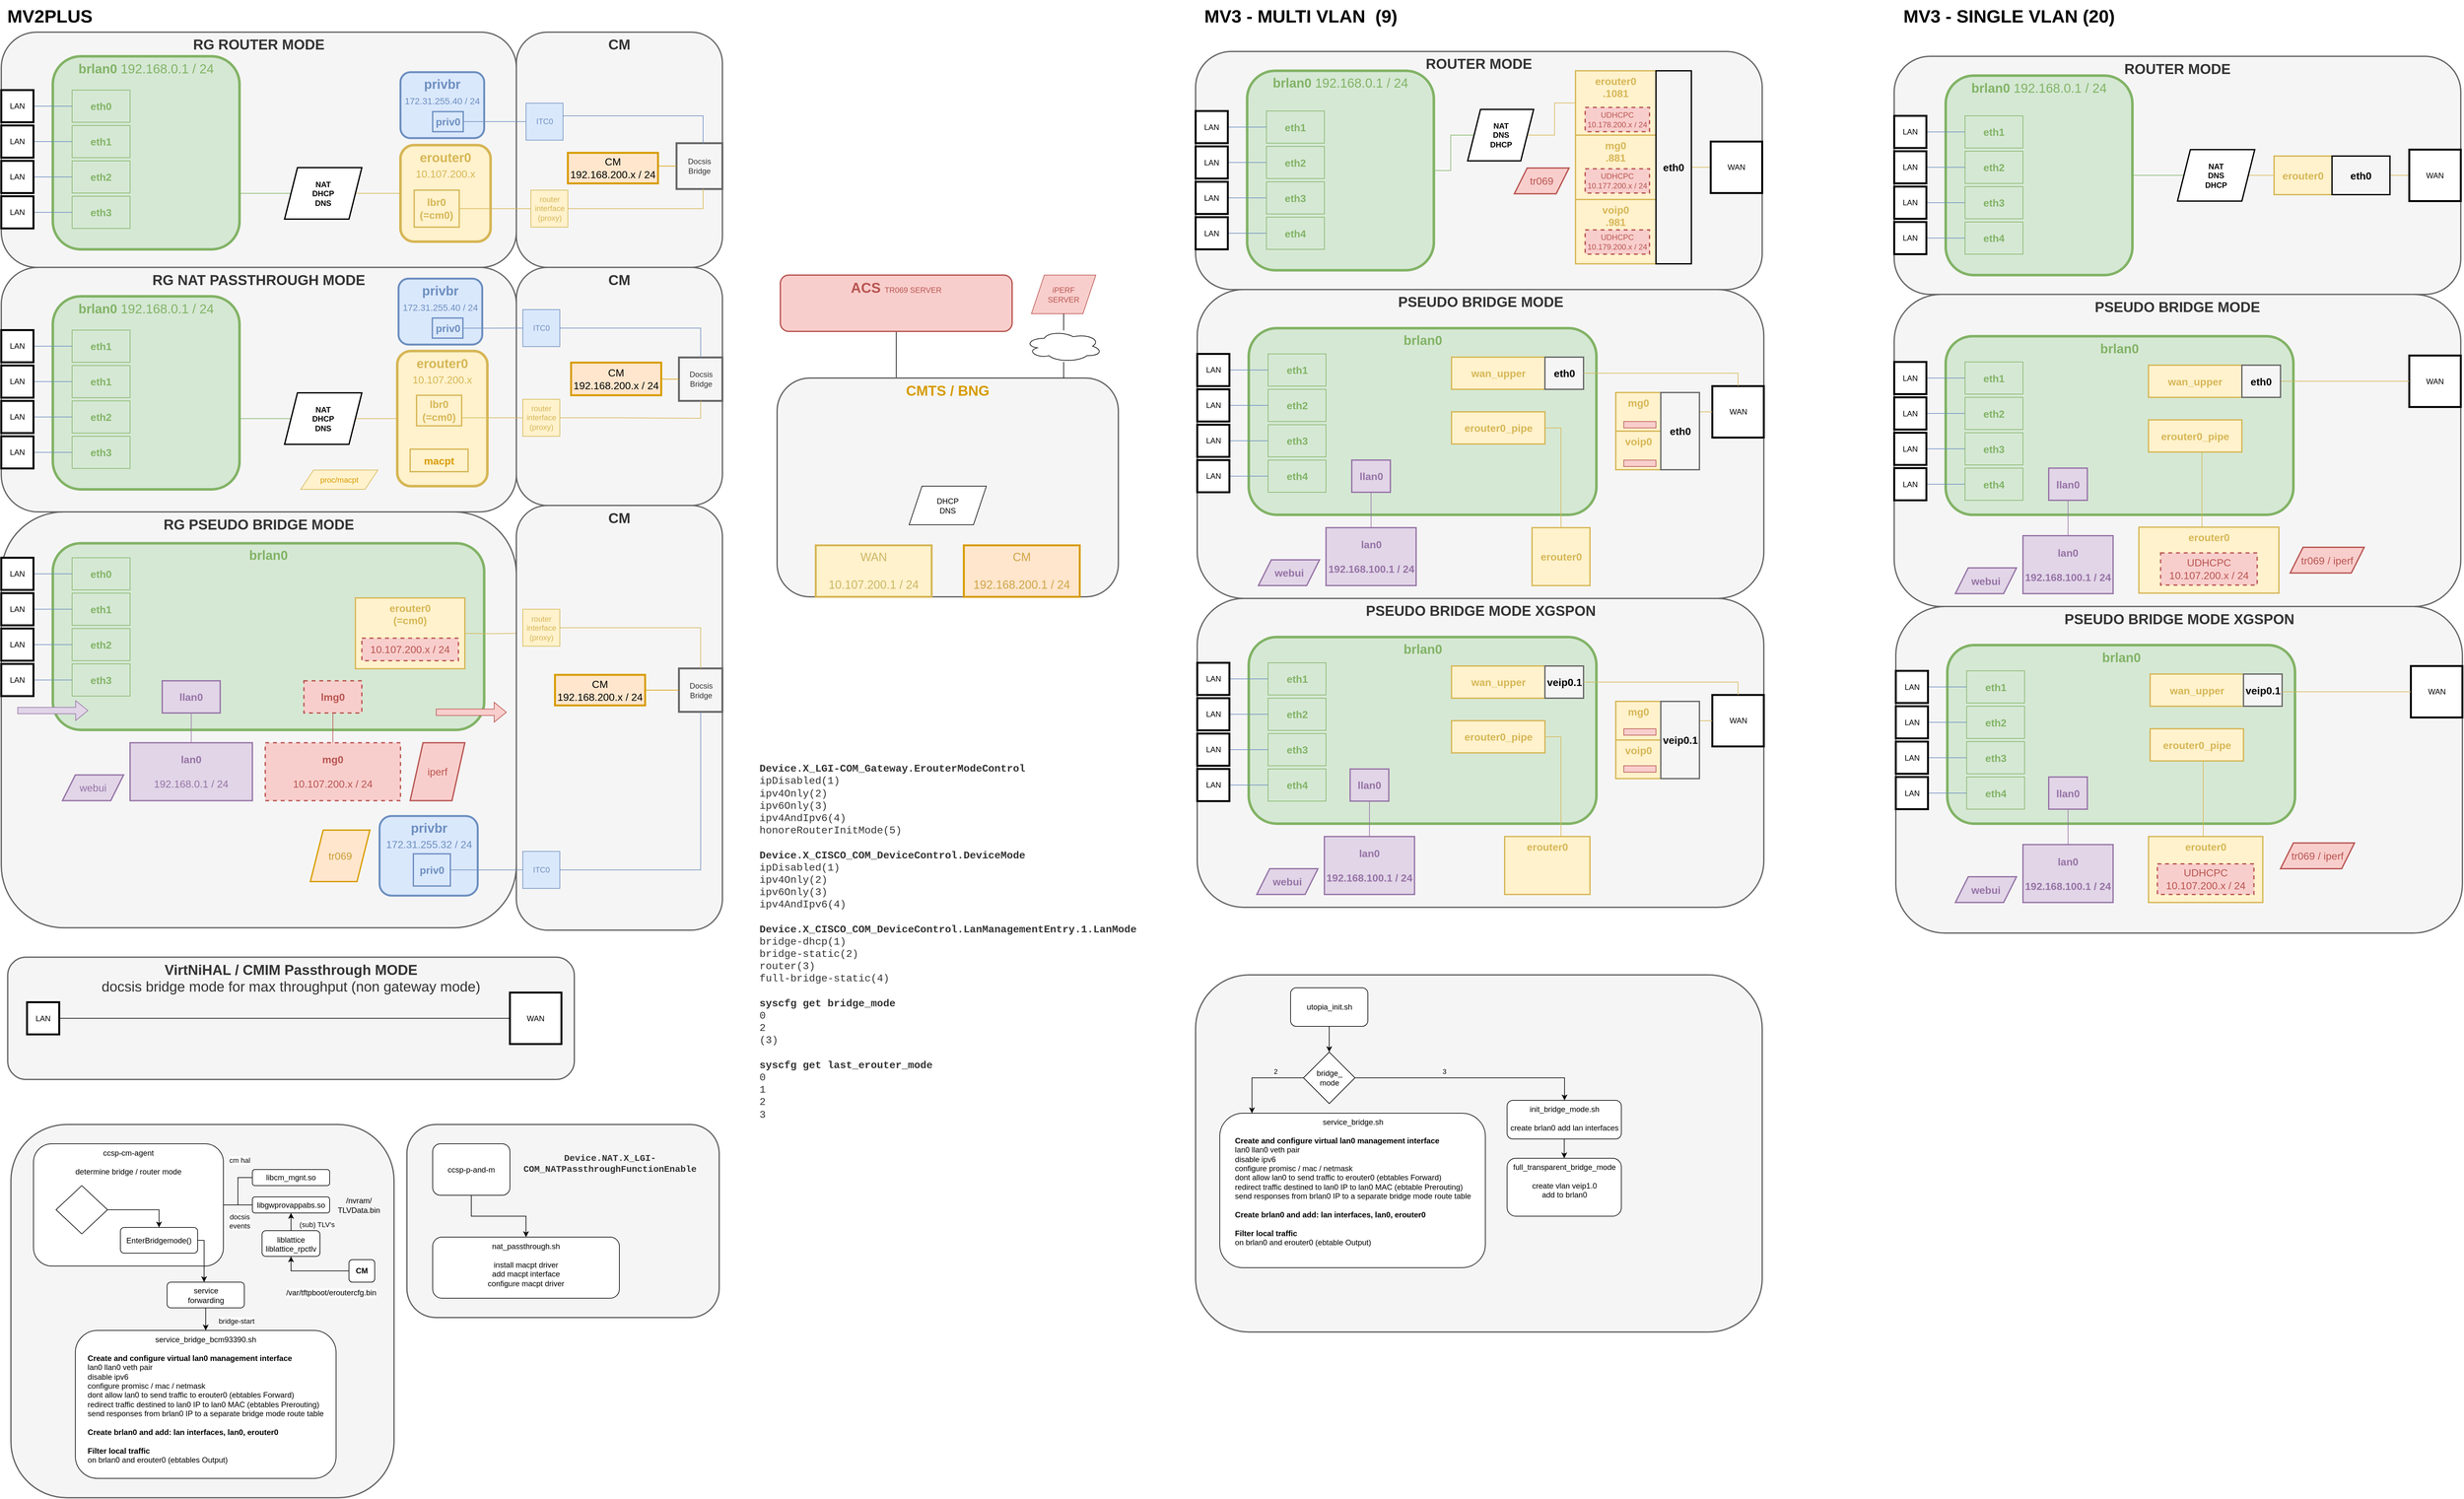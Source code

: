 <mxfile version="24.7.17">
  <diagram name="Page-1" id="cdArwuCeAzDDDQEp3-SV">
    <mxGraphModel dx="3607" dy="4978" grid="1" gridSize="10" guides="1" tooltips="1" connect="1" arrows="1" fold="1" page="1" pageScale="1" pageWidth="1100" pageHeight="850" math="0" shadow="0">
      <root>
        <mxCell id="0" />
        <mxCell id="1" parent="0" />
        <mxCell id="8VbZucI2dvGOZZcdEmdP-4" value="&lt;b style=&quot;font-size: 22px;&quot;&gt;CM&lt;/b&gt;" style="rounded=1;whiteSpace=wrap;html=1;fillColor=#f5f5f5;fontColor=#333333;strokeColor=#666666;strokeWidth=2;verticalAlign=top;fontSize=22;" parent="1" vertex="1">
          <mxGeometry x="-240" y="-3280" width="320" height="365.5" as="geometry" />
        </mxCell>
        <mxCell id="r4h9uiGMZSQ4bL8BECDt-79" value="&lt;b style=&quot;font-size: 22px;&quot;&gt;RG PSEUDO BRIDGE MODE&lt;/b&gt;" style="rounded=1;whiteSpace=wrap;html=1;fillColor=#f5f5f5;fontColor=#333333;strokeColor=#666666;strokeWidth=2;verticalAlign=top;fontSize=22;" parent="1" vertex="1">
          <mxGeometry x="-1040" y="-2534.5" width="800" height="646.25" as="geometry" />
        </mxCell>
        <mxCell id="r4h9uiGMZSQ4bL8BECDt-80" value="&lt;div style=&quot;font-size: 20px;&quot;&gt;&lt;font color=&quot;#82b366&quot; style=&quot;font-size: 20px;&quot;&gt;&lt;span style=&quot;font-size: 20px;&quot;&gt;&lt;b style=&quot;font-size: 20px;&quot;&gt;brlan0&lt;/b&gt;&lt;/span&gt;&lt;/font&gt;&lt;/div&gt;" style="rounded=1;whiteSpace=wrap;html=1;fillColor=#d5e8d4;strokeColor=#82b366;verticalAlign=top;strokeWidth=4;fontSize=20;" parent="1" vertex="1">
          <mxGeometry x="-960" y="-2485.75" width="670" height="290" as="geometry" />
        </mxCell>
        <mxCell id="r4h9uiGMZSQ4bL8BECDt-81" value="&lt;font color=&quot;#d6b656&quot; style=&quot;font-size: 16px;&quot;&gt;erouter0&lt;/font&gt;&lt;div&gt;&lt;font color=&quot;#d6b656&quot; style=&quot;font-size: 16px;&quot;&gt;(=cm0)&lt;/font&gt;&lt;/div&gt;" style="rounded=0;whiteSpace=wrap;html=1;fillColor=#fff2cc;strokeColor=#d6b656;fontStyle=1;strokeWidth=2;fontSize=16;verticalAlign=top;" parent="1" vertex="1">
          <mxGeometry x="-490" y="-2400.75" width="170" height="110" as="geometry" />
        </mxCell>
        <mxCell id="P5K1z4J7jGN9G_LRExKV-67" value="&lt;b style=&quot;font-size: 22px;&quot;&gt;PSEUDO BRIDGE MODE XGSPON&lt;/b&gt;" style="rounded=1;whiteSpace=wrap;html=1;fillColor=#f5f5f5;fontColor=#333333;strokeColor=#666666;strokeWidth=2;verticalAlign=top;fontSize=22;" parent="1" vertex="1">
          <mxGeometry x="1902.5" y="-2387.5" width="880" height="507.5" as="geometry" />
        </mxCell>
        <mxCell id="P5K1z4J7jGN9G_LRExKV-86" value="&lt;font color=&quot;#d6b656&quot;&gt;erouter0&lt;/font&gt;" style="rounded=0;whiteSpace=wrap;html=1;fillColor=#fff2cc;strokeColor=#d6b656;fontStyle=1;strokeWidth=2;fontSize=16;verticalAlign=top;" parent="1" vertex="1">
          <mxGeometry x="2295" y="-2030" width="177.5" height="102.5" as="geometry" />
        </mxCell>
        <mxCell id="r4h9uiGMZSQ4bL8BECDt-125" value="" style="rounded=1;whiteSpace=wrap;html=1;fillColor=#f5f5f5;fontColor=#333333;strokeColor=#666666;strokeWidth=2;verticalAlign=top;fontSize=22;" parent="1" vertex="1">
          <mxGeometry x="-1025" y="-1582.5" width="595" height="580" as="geometry" />
        </mxCell>
        <mxCell id="r4h9uiGMZSQ4bL8BECDt-115" value="ccsp-cm-agent&lt;div&gt;&lt;br&gt;&lt;/div&gt;&lt;div&gt;determine bridge / router mode&lt;/div&gt;" style="rounded=1;whiteSpace=wrap;html=1;verticalAlign=top;" parent="1" vertex="1">
          <mxGeometry x="-990" y="-1552.5" width="295" height="190" as="geometry" />
        </mxCell>
        <mxCell id="r4h9uiGMZSQ4bL8BECDt-31" value="&lt;b style=&quot;font-size: 22px;&quot;&gt;RG ROUTER MODE&lt;/b&gt;" style="rounded=1;whiteSpace=wrap;html=1;fillColor=#f5f5f5;fontColor=#333333;strokeColor=#666666;strokeWidth=2;verticalAlign=top;fontSize=22;" parent="1" vertex="1">
          <mxGeometry x="-1040" y="-3280" width="800" height="365.5" as="geometry" />
        </mxCell>
        <mxCell id="r4h9uiGMZSQ4bL8BECDt-32" value="&lt;div style=&quot;font-size: 20px;&quot;&gt;&lt;font color=&quot;#d6b656&quot; style=&quot;font-size: 20px;&quot;&gt;&lt;span style=&quot;font-size: 20px;&quot;&gt;&lt;b style=&quot;font-size: 20px;&quot;&gt;erouter0&lt;/b&gt;&lt;/span&gt;&lt;/font&gt;&lt;/div&gt;&lt;div style=&quot;&quot;&gt;&lt;font color=&quot;#d6b656&quot; style=&quot;font-size: 16px;&quot;&gt;10.107.200.x&lt;/font&gt;&lt;/div&gt;" style="rounded=1;whiteSpace=wrap;html=1;fillColor=#fff2cc;strokeColor=#d6b656;verticalAlign=top;strokeWidth=4;fontSize=20;" parent="1" vertex="1">
          <mxGeometry x="-420" y="-3104.5" width="140" height="150" as="geometry" />
        </mxCell>
        <mxCell id="r4h9uiGMZSQ4bL8BECDt-15" value="&lt;font color=&quot;#d6b656&quot; style=&quot;font-size: 16px;&quot;&gt;lbr0&lt;/font&gt;&lt;div&gt;&lt;font color=&quot;#d6b656&quot; style=&quot;font-size: 16px;&quot;&gt;(=cm0)&lt;/font&gt;&lt;/div&gt;" style="rounded=0;whiteSpace=wrap;html=1;fillColor=#fff2cc;strokeColor=#d6b656;fontStyle=1;strokeWidth=2;fontSize=16;" parent="1" vertex="1">
          <mxGeometry x="-398.75" y="-3034.5" width="70" height="57.5" as="geometry" />
        </mxCell>
        <mxCell id="r4h9uiGMZSQ4bL8BECDt-109" value="" style="edgeStyle=orthogonalEdgeStyle;rounded=0;orthogonalLoop=1;jettySize=auto;html=1;endArrow=none;fillColor=#d5e8d4;strokeColor=#82b366;" parent="1" source="r4h9uiGMZSQ4bL8BECDt-33" target="r4h9uiGMZSQ4bL8BECDt-108" edge="1">
          <mxGeometry relative="1" as="geometry">
            <Array as="points">
              <mxPoint x="-650" y="-3029.5" />
              <mxPoint x="-650" y="-3029.5" />
            </Array>
          </mxGeometry>
        </mxCell>
        <mxCell id="r4h9uiGMZSQ4bL8BECDt-33" value="&lt;div style=&quot;font-size: 20px;&quot;&gt;&lt;font color=&quot;#82b366&quot; style=&quot;font-size: 20px;&quot;&gt;&lt;span style=&quot;font-size: 20px;&quot;&gt;&lt;b style=&quot;font-size: 20px;&quot;&gt;brlan0&amp;nbsp;&lt;/b&gt;&lt;/span&gt;&lt;/font&gt;&lt;span style=&quot;color: rgb(130, 179, 102); background-color: initial;&quot;&gt;192.168.0.1 / 24&lt;/span&gt;&lt;/div&gt;" style="rounded=1;whiteSpace=wrap;html=1;fillColor=#d5e8d4;strokeColor=#82b366;verticalAlign=top;strokeWidth=4;fontSize=20;" parent="1" vertex="1">
          <mxGeometry x="-960" y="-3242.5" width="290" height="300" as="geometry" />
        </mxCell>
        <mxCell id="r4h9uiGMZSQ4bL8BECDt-53" value="" style="edgeStyle=orthogonalEdgeStyle;rounded=0;orthogonalLoop=1;jettySize=auto;html=1;endArrow=none;fillColor=#e1d5e7;strokeColor=#9673a6;" parent="1" source="r4h9uiGMZSQ4bL8BECDt-50" target="r4h9uiGMZSQ4bL8BECDt-51" edge="1">
          <mxGeometry relative="1" as="geometry">
            <mxPoint x="-125" y="-1915.75" as="targetPoint" />
          </mxGeometry>
        </mxCell>
        <mxCell id="r4h9uiGMZSQ4bL8BECDt-50" value="&lt;font color=&quot;#9673a6&quot; style=&quot;font-size: 16px;&quot;&gt;llan0&lt;/font&gt;" style="rounded=0;whiteSpace=wrap;html=1;fillColor=#e1d5e7;strokeColor=#9673a6;fontStyle=1;strokeWidth=2;fontSize=16;" parent="1" vertex="1">
          <mxGeometry x="-790" y="-2272" width="90" height="50" as="geometry" />
        </mxCell>
        <mxCell id="r4h9uiGMZSQ4bL8BECDt-51" value="&lt;font color=&quot;#9673a6&quot; style=&quot;font-size: 16px;&quot;&gt;lan0&lt;/font&gt;&lt;div&gt;&lt;font color=&quot;#9673a6&quot;&gt;&lt;br&gt;&lt;/font&gt;&lt;div&gt;&lt;font color=&quot;#9673a6&quot; style=&quot;font-size: 16px; font-weight: normal;&quot;&gt;192.168.0.1 / 24&lt;/font&gt;&lt;/div&gt;&lt;/div&gt;" style="rounded=0;whiteSpace=wrap;html=1;fillColor=#e1d5e7;strokeColor=#9673a6;fontStyle=1;strokeWidth=2;fontSize=16;" parent="1" vertex="1">
          <mxGeometry x="-840" y="-2175.75" width="190" height="90" as="geometry" />
        </mxCell>
        <mxCell id="r4h9uiGMZSQ4bL8BECDt-56" value="" style="edgeStyle=orthogonalEdgeStyle;rounded=0;orthogonalLoop=1;jettySize=auto;html=1;endArrow=none;fillColor=#fff2cc;strokeColor=#d6b656;" parent="1" source="r4h9uiGMZSQ4bL8BECDt-57" target="r4h9uiGMZSQ4bL8BECDt-15" edge="1">
          <mxGeometry relative="1" as="geometry">
            <mxPoint x="-240" y="-3019.5" as="targetPoint" />
          </mxGeometry>
        </mxCell>
        <mxCell id="r4h9uiGMZSQ4bL8BECDt-57" value="&lt;font color=&quot;#d6b656&quot;&gt;router&lt;/font&gt;&lt;div&gt;&lt;font color=&quot;#d6b656&quot;&gt;interface&lt;/font&gt;&lt;/div&gt;&lt;div&gt;&lt;font color=&quot;#d6b656&quot;&gt;(proxy)&lt;/font&gt;&lt;/div&gt;" style="whiteSpace=wrap;html=1;aspect=fixed;strokeWidth=1;fillColor=#fff2cc;strokeColor=#d6b656;" parent="1" vertex="1">
          <mxGeometry x="-217.5" y="-3034.5" width="57.5" height="57.5" as="geometry" />
        </mxCell>
        <mxCell id="r4h9uiGMZSQ4bL8BECDt-67" value="" style="edgeStyle=orthogonalEdgeStyle;rounded=0;orthogonalLoop=1;jettySize=auto;html=1;endArrow=none;fillColor=#dae8fc;strokeColor=#6c8ebf;" parent="1" source="r4h9uiGMZSQ4bL8BECDt-68" target="r4h9uiGMZSQ4bL8BECDt-75" edge="1">
          <mxGeometry relative="1" as="geometry" />
        </mxCell>
        <mxCell id="r4h9uiGMZSQ4bL8BECDt-68" value="&lt;font color=&quot;#82b366&quot; style=&quot;font-size: 16px;&quot;&gt;eth0&lt;/font&gt;" style="rounded=0;whiteSpace=wrap;html=1;fillColor=#d5e8d4;strokeColor=#82b366;fontStyle=1;strokeWidth=1;fontSize=16;" parent="1" vertex="1">
          <mxGeometry x="-930" y="-3190" width="90" height="50" as="geometry" />
        </mxCell>
        <mxCell id="r4h9uiGMZSQ4bL8BECDt-69" value="" style="edgeStyle=orthogonalEdgeStyle;rounded=0;orthogonalLoop=1;jettySize=auto;html=1;endArrow=none;fillColor=#dae8fc;strokeColor=#6c8ebf;" parent="1" source="r4h9uiGMZSQ4bL8BECDt-70" target="r4h9uiGMZSQ4bL8BECDt-76" edge="1">
          <mxGeometry relative="1" as="geometry" />
        </mxCell>
        <mxCell id="r4h9uiGMZSQ4bL8BECDt-70" value="&lt;span style=&quot;color: rgb(130, 179, 102);&quot;&gt;eth1&lt;/span&gt;" style="rounded=0;whiteSpace=wrap;html=1;fillColor=#d5e8d4;strokeColor=#82b366;fontStyle=1;strokeWidth=1;fontSize=16;" parent="1" vertex="1">
          <mxGeometry x="-930" y="-3135" width="90" height="50" as="geometry" />
        </mxCell>
        <mxCell id="r4h9uiGMZSQ4bL8BECDt-71" value="" style="edgeStyle=orthogonalEdgeStyle;rounded=0;orthogonalLoop=1;jettySize=auto;html=1;endArrow=none;fillColor=#dae8fc;strokeColor=#6c8ebf;" parent="1" source="r4h9uiGMZSQ4bL8BECDt-72" target="r4h9uiGMZSQ4bL8BECDt-77" edge="1">
          <mxGeometry relative="1" as="geometry" />
        </mxCell>
        <mxCell id="r4h9uiGMZSQ4bL8BECDt-72" value="&lt;span style=&quot;color: rgb(130, 179, 102);&quot;&gt;eth2&lt;/span&gt;" style="rounded=0;whiteSpace=wrap;html=1;fillColor=#d5e8d4;strokeColor=#82b366;fontStyle=1;strokeWidth=1;fontSize=16;" parent="1" vertex="1">
          <mxGeometry x="-930" y="-3080" width="90" height="50" as="geometry" />
        </mxCell>
        <mxCell id="r4h9uiGMZSQ4bL8BECDt-73" value="" style="edgeStyle=orthogonalEdgeStyle;rounded=0;orthogonalLoop=1;jettySize=auto;html=1;endArrow=none;fillColor=#dae8fc;strokeColor=#6c8ebf;" parent="1" source="r4h9uiGMZSQ4bL8BECDt-74" target="r4h9uiGMZSQ4bL8BECDt-78" edge="1">
          <mxGeometry relative="1" as="geometry" />
        </mxCell>
        <mxCell id="r4h9uiGMZSQ4bL8BECDt-74" value="&lt;span style=&quot;color: rgb(130, 179, 102);&quot;&gt;eth3&lt;/span&gt;" style="rounded=0;whiteSpace=wrap;html=1;fillColor=#d5e8d4;strokeColor=#82b366;fontStyle=1;strokeWidth=1;fontSize=16;" parent="1" vertex="1">
          <mxGeometry x="-930" y="-3025" width="90" height="50" as="geometry" />
        </mxCell>
        <mxCell id="r4h9uiGMZSQ4bL8BECDt-75" value="LAN" style="whiteSpace=wrap;html=1;aspect=fixed;strokeWidth=3;" parent="1" vertex="1">
          <mxGeometry x="-1040" y="-3190" width="50" height="50" as="geometry" />
        </mxCell>
        <mxCell id="r4h9uiGMZSQ4bL8BECDt-76" value="LAN" style="whiteSpace=wrap;html=1;aspect=fixed;strokeWidth=3;" parent="1" vertex="1">
          <mxGeometry x="-1040" y="-3135" width="50" height="50" as="geometry" />
        </mxCell>
        <mxCell id="r4h9uiGMZSQ4bL8BECDt-77" value="LAN" style="whiteSpace=wrap;html=1;aspect=fixed;strokeWidth=3;" parent="1" vertex="1">
          <mxGeometry x="-1040" y="-3080" width="50" height="50" as="geometry" />
        </mxCell>
        <mxCell id="r4h9uiGMZSQ4bL8BECDt-78" value="LAN" style="whiteSpace=wrap;html=1;aspect=fixed;strokeWidth=3;" parent="1" vertex="1">
          <mxGeometry x="-1040" y="-3025" width="50" height="50" as="geometry" />
        </mxCell>
        <mxCell id="r4h9uiGMZSQ4bL8BECDt-82" value="" style="edgeStyle=orthogonalEdgeStyle;rounded=0;orthogonalLoop=1;jettySize=auto;html=1;endArrow=none;fillColor=#dae8fc;strokeColor=#6c8ebf;" parent="1" source="r4h9uiGMZSQ4bL8BECDt-83" target="r4h9uiGMZSQ4bL8BECDt-92" edge="1">
          <mxGeometry relative="1" as="geometry" />
        </mxCell>
        <mxCell id="r4h9uiGMZSQ4bL8BECDt-83" value="&lt;span style=&quot;color: rgb(130, 179, 102);&quot;&gt;eth0&lt;/span&gt;" style="rounded=0;whiteSpace=wrap;html=1;fillColor=#d5e8d4;strokeColor=#82b366;fontStyle=1;strokeWidth=1;fontSize=16;" parent="1" vertex="1">
          <mxGeometry x="-930" y="-2463.25" width="90" height="50" as="geometry" />
        </mxCell>
        <mxCell id="r4h9uiGMZSQ4bL8BECDt-84" value="" style="edgeStyle=orthogonalEdgeStyle;rounded=0;orthogonalLoop=1;jettySize=auto;html=1;endArrow=none;fillColor=#dae8fc;strokeColor=#6c8ebf;" parent="1" source="r4h9uiGMZSQ4bL8BECDt-85" target="r4h9uiGMZSQ4bL8BECDt-93" edge="1">
          <mxGeometry relative="1" as="geometry" />
        </mxCell>
        <mxCell id="r4h9uiGMZSQ4bL8BECDt-85" value="&lt;span style=&quot;color: rgb(130, 179, 102);&quot;&gt;eth1&lt;/span&gt;" style="rounded=0;whiteSpace=wrap;html=1;fillColor=#d5e8d4;strokeColor=#82b366;fontStyle=1;strokeWidth=1;fontSize=16;" parent="1" vertex="1">
          <mxGeometry x="-930" y="-2408.25" width="90" height="50" as="geometry" />
        </mxCell>
        <mxCell id="r4h9uiGMZSQ4bL8BECDt-86" value="" style="edgeStyle=orthogonalEdgeStyle;rounded=0;orthogonalLoop=1;jettySize=auto;html=1;endArrow=none;fillColor=#dae8fc;strokeColor=#6c8ebf;" parent="1" source="r4h9uiGMZSQ4bL8BECDt-87" target="r4h9uiGMZSQ4bL8BECDt-94" edge="1">
          <mxGeometry relative="1" as="geometry" />
        </mxCell>
        <mxCell id="r4h9uiGMZSQ4bL8BECDt-87" value="&lt;span style=&quot;color: rgb(130, 179, 102);&quot;&gt;eth2&lt;/span&gt;" style="rounded=0;whiteSpace=wrap;html=1;fillColor=#d5e8d4;strokeColor=#82b366;fontStyle=1;strokeWidth=1;fontSize=16;" parent="1" vertex="1">
          <mxGeometry x="-930" y="-2353.25" width="90" height="50" as="geometry" />
        </mxCell>
        <mxCell id="r4h9uiGMZSQ4bL8BECDt-88" value="" style="edgeStyle=orthogonalEdgeStyle;rounded=0;orthogonalLoop=1;jettySize=auto;html=1;endArrow=none;fillColor=#dae8fc;strokeColor=#6c8ebf;" parent="1" source="r4h9uiGMZSQ4bL8BECDt-89" target="r4h9uiGMZSQ4bL8BECDt-95" edge="1">
          <mxGeometry relative="1" as="geometry" />
        </mxCell>
        <mxCell id="r4h9uiGMZSQ4bL8BECDt-89" value="&lt;span style=&quot;color: rgb(130, 179, 102);&quot;&gt;eth3&lt;/span&gt;" style="rounded=0;whiteSpace=wrap;html=1;fillColor=#d5e8d4;strokeColor=#82b366;fontStyle=1;strokeWidth=1;fontSize=16;" parent="1" vertex="1">
          <mxGeometry x="-930" y="-2298.25" width="90" height="50" as="geometry" />
        </mxCell>
        <mxCell id="r4h9uiGMZSQ4bL8BECDt-90" value="" style="edgeStyle=orthogonalEdgeStyle;rounded=0;orthogonalLoop=1;jettySize=auto;html=1;endArrow=none;fillColor=#fff2cc;strokeColor=#d6b656;" parent="1" target="r4h9uiGMZSQ4bL8BECDt-81" edge="1">
          <mxGeometry relative="1" as="geometry">
            <mxPoint x="-240.0" y="-2345.75" as="sourcePoint" />
          </mxGeometry>
        </mxCell>
        <mxCell id="r4h9uiGMZSQ4bL8BECDt-92" value="LAN" style="whiteSpace=wrap;html=1;aspect=fixed;strokeWidth=3;" parent="1" vertex="1">
          <mxGeometry x="-1040" y="-2463.25" width="50" height="50" as="geometry" />
        </mxCell>
        <mxCell id="r4h9uiGMZSQ4bL8BECDt-93" value="LAN" style="whiteSpace=wrap;html=1;aspect=fixed;strokeWidth=3;" parent="1" vertex="1">
          <mxGeometry x="-1040" y="-2408.25" width="50" height="50" as="geometry" />
        </mxCell>
        <mxCell id="r4h9uiGMZSQ4bL8BECDt-94" value="LAN" style="whiteSpace=wrap;html=1;aspect=fixed;strokeWidth=3;" parent="1" vertex="1">
          <mxGeometry x="-1040" y="-2353.25" width="50" height="50" as="geometry" />
        </mxCell>
        <mxCell id="r4h9uiGMZSQ4bL8BECDt-95" value="LAN" style="whiteSpace=wrap;html=1;aspect=fixed;strokeWidth=3;" parent="1" vertex="1">
          <mxGeometry x="-1040" y="-2298.25" width="50" height="50" as="geometry" />
        </mxCell>
        <mxCell id="r4h9uiGMZSQ4bL8BECDt-191" value="" style="edgeStyle=orthogonalEdgeStyle;rounded=0;orthogonalLoop=1;jettySize=auto;html=1;endArrow=none;" parent="1" source="r4h9uiGMZSQ4bL8BECDt-96" target="r4h9uiGMZSQ4bL8BECDt-107" edge="1">
          <mxGeometry relative="1" as="geometry">
            <Array as="points">
              <mxPoint x="350" y="-2750" />
              <mxPoint x="350" y="-2750" />
            </Array>
          </mxGeometry>
        </mxCell>
        <mxCell id="r4h9uiGMZSQ4bL8BECDt-96" value="&lt;b style=&quot;font-size: 22px;&quot;&gt;&lt;font color=&quot;#d79b00&quot;&gt;CMTS / BNG&lt;/font&gt;&lt;/b&gt;" style="rounded=1;whiteSpace=wrap;html=1;fillColor=#f5f5f5;strokeColor=#666666;strokeWidth=2;verticalAlign=top;fontSize=22;fontColor=#333333;" parent="1" vertex="1">
          <mxGeometry x="165" y="-2742.5" width="530" height="340" as="geometry" />
        </mxCell>
        <mxCell id="r4h9uiGMZSQ4bL8BECDt-105" value="DHCP&lt;div&gt;DNS&lt;/div&gt;" style="shape=parallelogram;perimeter=parallelogramPerimeter;whiteSpace=wrap;html=1;fixedSize=1;" parent="1" vertex="1">
          <mxGeometry x="370" y="-2574.5" width="120" height="60" as="geometry" />
        </mxCell>
        <mxCell id="r4h9uiGMZSQ4bL8BECDt-106" value="iPERF&lt;div&gt;SERVER&lt;/div&gt;" style="shape=parallelogram;perimeter=parallelogramPerimeter;whiteSpace=wrap;html=1;fixedSize=1;fillColor=#f8cecc;strokeColor=#b85450;fontColor=#b85450;" parent="1" vertex="1">
          <mxGeometry x="560" y="-2902.5" width="100" height="60" as="geometry" />
        </mxCell>
        <mxCell id="r4h9uiGMZSQ4bL8BECDt-107" value="&lt;font style=&quot;&quot; color=&quot;#b85450&quot;&gt;&lt;b style=&quot;font-size: 22px;&quot;&gt;ACS &lt;/b&gt;&lt;font style=&quot;font-size: 12px;&quot;&gt;TR069 SERVER&lt;/font&gt;&lt;/font&gt;" style="rounded=1;whiteSpace=wrap;html=1;fillColor=#f8cecc;strokeColor=#b85450;strokeWidth=2;verticalAlign=top;fontSize=22;" parent="1" vertex="1">
          <mxGeometry x="170" y="-2902.5" width="360" height="87.5" as="geometry" />
        </mxCell>
        <mxCell id="r4h9uiGMZSQ4bL8BECDt-110" value="" style="edgeStyle=orthogonalEdgeStyle;rounded=0;orthogonalLoop=1;jettySize=auto;html=1;endArrow=none;fillColor=#fff2cc;strokeColor=#d6b656;" parent="1" source="r4h9uiGMZSQ4bL8BECDt-108" target="r4h9uiGMZSQ4bL8BECDt-32" edge="1">
          <mxGeometry relative="1" as="geometry" />
        </mxCell>
        <mxCell id="r4h9uiGMZSQ4bL8BECDt-108" value="&lt;b&gt;NAT&lt;/b&gt;&lt;div&gt;&lt;b style=&quot;background-color: initial;&quot;&gt;DHCP&lt;/b&gt;&lt;br&gt;&lt;/div&gt;&lt;div&gt;&lt;b style=&quot;background-color: initial;&quot;&gt;DNS&lt;/b&gt;&lt;/div&gt;" style="shape=parallelogram;perimeter=parallelogramPerimeter;whiteSpace=wrap;html=1;fixedSize=1;strokeWidth=2;" parent="1" vertex="1">
          <mxGeometry x="-600" y="-3069.5" width="120" height="80" as="geometry" />
        </mxCell>
        <mxCell id="r4h9uiGMZSQ4bL8BECDt-112" value="" style="edgeStyle=orthogonalEdgeStyle;rounded=0;orthogonalLoop=1;jettySize=auto;html=1;endArrow=none;fillColor=#f8cecc;strokeColor=#b85450;" parent="1" source="r4h9uiGMZSQ4bL8BECDt-113" target="r4h9uiGMZSQ4bL8BECDt-114" edge="1">
          <mxGeometry relative="1" as="geometry">
            <mxPoint x="95" y="-1915.75" as="targetPoint" />
          </mxGeometry>
        </mxCell>
        <mxCell id="r4h9uiGMZSQ4bL8BECDt-113" value="&lt;font color=&quot;#b85450&quot; style=&quot;font-size: 16px;&quot;&gt;lmg0&lt;/font&gt;" style="rounded=0;whiteSpace=wrap;html=1;fillColor=#f8cecc;strokeColor=#b85450;fontStyle=1;strokeWidth=2;fontSize=16;dashed=1;" parent="1" vertex="1">
          <mxGeometry x="-570" y="-2272" width="90" height="50" as="geometry" />
        </mxCell>
        <mxCell id="r4h9uiGMZSQ4bL8BECDt-114" value="&lt;font color=&quot;#b85450&quot; style=&quot;font-size: 16px;&quot;&gt;mg0&lt;/font&gt;&lt;div&gt;&lt;font color=&quot;#b85450&quot;&gt;&lt;br&gt;&lt;/font&gt;&lt;div&gt;&lt;font style=&quot;font-weight: normal;&quot; color=&quot;#b85450&quot;&gt;10.107.200.x / 24&lt;/font&gt;&lt;/div&gt;&lt;/div&gt;" style="rounded=0;whiteSpace=wrap;html=1;fillColor=#f8cecc;strokeColor=#b85450;fontStyle=1;strokeWidth=2;fontSize=16;dashed=1;" parent="1" vertex="1">
          <mxGeometry x="-630" y="-2175.75" width="210" height="90" as="geometry" />
        </mxCell>
        <mxCell id="r4h9uiGMZSQ4bL8BECDt-123" value="" style="edgeStyle=orthogonalEdgeStyle;rounded=0;orthogonalLoop=1;jettySize=auto;html=1;" parent="1" source="r4h9uiGMZSQ4bL8BECDt-301" target="r4h9uiGMZSQ4bL8BECDt-116" edge="1">
          <mxGeometry relative="1" as="geometry">
            <Array as="points">
              <mxPoint x="-725" y="-1402.5" />
            </Array>
          </mxGeometry>
        </mxCell>
        <mxCell id="r4h9uiGMZSQ4bL8BECDt-124" value="" style="edgeStyle=orthogonalEdgeStyle;rounded=0;orthogonalLoop=1;jettySize=auto;html=1;" parent="1" source="r4h9uiGMZSQ4bL8BECDt-116" target="r4h9uiGMZSQ4bL8BECDt-117" edge="1">
          <mxGeometry relative="1" as="geometry" />
        </mxCell>
        <mxCell id="r4h9uiGMZSQ4bL8BECDt-295" value="bridge-start" style="edgeLabel;html=1;align=center;verticalAlign=middle;resizable=0;points=[];" parent="r4h9uiGMZSQ4bL8BECDt-124" vertex="1" connectable="0">
          <mxGeometry x="-0.118" y="-2" relative="1" as="geometry">
            <mxPoint x="45" as="offset" />
          </mxGeometry>
        </mxCell>
        <mxCell id="r4h9uiGMZSQ4bL8BECDt-116" value="&lt;div&gt;service&lt;/div&gt;forwarding" style="rounded=1;whiteSpace=wrap;html=1;" parent="1" vertex="1">
          <mxGeometry x="-782.5" y="-1337.5" width="120" height="40" as="geometry" />
        </mxCell>
        <mxCell id="r4h9uiGMZSQ4bL8BECDt-117" value="service_&lt;span style=&quot;background-color: initial;&quot;&gt;bridge_bcm93390.sh&lt;/span&gt;&lt;div style=&quot;text-align: left;&quot;&gt;&lt;span style=&quot;background-color: initial;&quot;&gt;&lt;br&gt;&lt;/span&gt;&lt;/div&gt;&lt;div style=&quot;text-align: left;&quot;&gt;&lt;span style=&quot;background-color: initial;&quot;&gt;&lt;b&gt;Create and configure virtual lan0 management interface&lt;/b&gt;&lt;/span&gt;&lt;br&gt;&lt;/div&gt;&lt;div style=&quot;text-align: left;&quot;&gt;lan0 llan0 veth pair&lt;/div&gt;&lt;div style=&quot;text-align: left;&quot;&gt;disable ipv6&lt;/div&gt;&lt;div style=&quot;text-align: left;&quot;&gt;configure promisc / mac / netmask&lt;/div&gt;&lt;div style=&quot;text-align: left;&quot;&gt;&lt;span style=&quot;background-color: initial;&quot;&gt;dont allow lan0 to send traffic to erouter0 (ebtables Forward)&lt;/span&gt;&lt;br&gt;&lt;/div&gt;&lt;div style=&quot;text-align: left;&quot;&gt;&lt;span style=&quot;background-color: initial;&quot;&gt;redirect traffic destined to lan0 IP to lan0 MAC (ebtables Prerouting)&lt;/span&gt;&lt;br&gt;&lt;/div&gt;&lt;div style=&quot;text-align: left;&quot;&gt;&lt;span style=&quot;background-color: initial;&quot;&gt;send responses from brlan0 IP to a separate bridge mode route table&lt;/span&gt;&lt;br&gt;&lt;/div&gt;&lt;div style=&quot;text-align: left;&quot;&gt;&lt;span style=&quot;background-color: initial;&quot;&gt;&lt;br&gt;&lt;/span&gt;&lt;/div&gt;&lt;div style=&quot;text-align: left;&quot;&gt;&lt;span style=&quot;background-color: initial;&quot;&gt;&lt;b&gt;Create brlan0 and&amp;nbsp;&lt;/b&gt;&lt;/span&gt;&lt;span style=&quot;background-color: initial;&quot;&gt;&lt;b&gt;add: lan interfaces, lan0, erouter0&lt;/b&gt;&lt;/span&gt;&lt;/div&gt;&lt;div style=&quot;text-align: left;&quot;&gt;&lt;span style=&quot;background-color: initial;&quot;&gt;&lt;br&gt;&lt;/span&gt;&lt;/div&gt;&lt;div style=&quot;text-align: left;&quot;&gt;&lt;span style=&quot;background-color: initial;&quot;&gt;&lt;b&gt;Filter local traffic&lt;/b&gt;&lt;/span&gt;&lt;/div&gt;&lt;div style=&quot;text-align: left;&quot;&gt;on brlan0 and erouter0 (ebtables Output)&lt;/div&gt;" style="rounded=1;whiteSpace=wrap;html=1;verticalAlign=top;" parent="1" vertex="1">
          <mxGeometry x="-925" y="-1262.5" width="405" height="230" as="geometry" />
        </mxCell>
        <mxCell id="r4h9uiGMZSQ4bL8BECDt-122" value="&lt;font color=&quot;#cdb665&quot; style=&quot;font-size: 18px;&quot;&gt;WAN&lt;/font&gt;&lt;div style=&quot;font-size: 18px;&quot;&gt;&lt;font color=&quot;#cdb665&quot;&gt;&lt;br&gt;&lt;/font&gt;&lt;/div&gt;&lt;div style=&quot;font-size: 18px;&quot;&gt;&lt;font color=&quot;#cdb665&quot;&gt;10.107.200.1 / 24&lt;/font&gt;&lt;/div&gt;" style="rounded=0;whiteSpace=wrap;html=1;strokeWidth=3;fillColor=#fff2cc;strokeColor=#d6b656;" parent="1" vertex="1">
          <mxGeometry x="225" y="-2482.5" width="180" height="80" as="geometry" />
        </mxCell>
        <mxCell id="r4h9uiGMZSQ4bL8BECDt-126" value="MV2PLUS" style="text;html=1;align=center;verticalAlign=middle;resizable=0;points=[];autosize=1;strokeColor=none;fillColor=none;fontStyle=1;fontSize=28;" parent="1" vertex="1">
          <mxGeometry x="-1040" y="-3330" width="150" height="50" as="geometry" />
        </mxCell>
        <mxCell id="r4h9uiGMZSQ4bL8BECDt-127" value="&lt;font color=&quot;#9673a6&quot;&gt;webui&lt;/font&gt;" style="rounded=0;whiteSpace=wrap;html=1;fillColor=#e1d5e7;strokeColor=#9673a6;fontStyle=0;strokeWidth=2;fontSize=16;shape=parallelogram;perimeter=parallelogramPerimeter;fixedSize=1;" parent="1" vertex="1">
          <mxGeometry x="-945" y="-2125.75" width="95" height="40" as="geometry" />
        </mxCell>
        <mxCell id="r4h9uiGMZSQ4bL8BECDt-128" value="" style="rounded=1;whiteSpace=wrap;html=1;fillColor=#f5f5f5;fontColor=#333333;strokeColor=#666666;strokeWidth=2;verticalAlign=top;fontSize=22;" parent="1" vertex="1">
          <mxGeometry x="815" y="-1815" width="880" height="555" as="geometry" />
        </mxCell>
        <mxCell id="r4h9uiGMZSQ4bL8BECDt-129" value="&lt;b style=&quot;font-size: 22px;&quot;&gt;PSEUDO BRIDGE MODE&lt;/b&gt;" style="rounded=1;whiteSpace=wrap;html=1;fillColor=#f5f5f5;fontColor=#333333;strokeColor=#666666;strokeWidth=2;verticalAlign=top;fontSize=22;" parent="1" vertex="1">
          <mxGeometry x="817.5" y="-2880" width="880" height="480" as="geometry" />
        </mxCell>
        <mxCell id="r4h9uiGMZSQ4bL8BECDt-130" value="&lt;div style=&quot;font-size: 20px;&quot;&gt;&lt;font color=&quot;#82b366&quot; style=&quot;font-size: 20px;&quot;&gt;&lt;span style=&quot;font-size: 20px;&quot;&gt;&lt;b style=&quot;font-size: 20px;&quot;&gt;brlan0&lt;/b&gt;&lt;/span&gt;&lt;/font&gt;&lt;/div&gt;" style="rounded=1;whiteSpace=wrap;html=1;fillColor=#d5e8d4;strokeColor=#82b366;verticalAlign=top;strokeWidth=4;fontSize=20;" parent="1" vertex="1">
          <mxGeometry x="897.5" y="-2820" width="540" height="290" as="geometry" />
        </mxCell>
        <mxCell id="r4h9uiGMZSQ4bL8BECDt-131" value="&lt;b style=&quot;font-size: 22px;&quot;&gt;ROUTER MODE&lt;/b&gt;" style="rounded=1;whiteSpace=wrap;html=1;fillColor=#f5f5f5;fontColor=#333333;strokeColor=#666666;strokeWidth=2;verticalAlign=top;fontSize=22;" parent="1" vertex="1">
          <mxGeometry x="815" y="-3250" width="880" height="370" as="geometry" />
        </mxCell>
        <mxCell id="r4h9uiGMZSQ4bL8BECDt-134" value="" style="edgeStyle=orthogonalEdgeStyle;rounded=0;orthogonalLoop=1;jettySize=auto;html=1;endArrow=none;fillColor=#d5e8d4;strokeColor=#82b366;" parent="1" source="r4h9uiGMZSQ4bL8BECDt-135" target="r4h9uiGMZSQ4bL8BECDt-169" edge="1">
          <mxGeometry relative="1" as="geometry" />
        </mxCell>
        <mxCell id="r4h9uiGMZSQ4bL8BECDt-135" value="&lt;div style=&quot;font-size: 20px;&quot;&gt;&lt;font color=&quot;#82b366&quot; style=&quot;font-size: 20px;&quot;&gt;&lt;span style=&quot;font-size: 20px;&quot;&gt;&lt;b style=&quot;font-size: 20px;&quot;&gt;brlan0&amp;nbsp;&lt;/b&gt;&lt;/span&gt;&lt;/font&gt;&lt;span style=&quot;color: rgb(130, 179, 102); background-color: initial;&quot;&gt;192.168.0.1 / 24&lt;/span&gt;&lt;/div&gt;" style="rounded=1;whiteSpace=wrap;html=1;fillColor=#d5e8d4;strokeColor=#82b366;verticalAlign=top;strokeWidth=4;fontSize=20;" parent="1" vertex="1">
          <mxGeometry x="895" y="-3220" width="290" height="310" as="geometry" />
        </mxCell>
        <mxCell id="r4h9uiGMZSQ4bL8BECDt-136" value="" style="edgeStyle=orthogonalEdgeStyle;rounded=0;orthogonalLoop=1;jettySize=auto;html=1;endArrow=none;fillColor=#e1d5e7;strokeColor=#9673a6;" parent="1" source="r4h9uiGMZSQ4bL8BECDt-137" target="r4h9uiGMZSQ4bL8BECDt-138" edge="1">
          <mxGeometry relative="1" as="geometry">
            <mxPoint x="1732.5" y="-2250" as="targetPoint" />
          </mxGeometry>
        </mxCell>
        <mxCell id="r4h9uiGMZSQ4bL8BECDt-137" value="&lt;font color=&quot;#9673a6&quot; style=&quot;font-size: 16px;&quot;&gt;llan0&lt;/font&gt;" style="rounded=0;whiteSpace=wrap;html=1;fillColor=#e1d5e7;strokeColor=#9673a6;fontStyle=1;strokeWidth=2;fontSize=16;" parent="1" vertex="1">
          <mxGeometry x="1057.5" y="-2615" width="60" height="50" as="geometry" />
        </mxCell>
        <mxCell id="r4h9uiGMZSQ4bL8BECDt-138" value="&lt;font color=&quot;#9673a6&quot; style=&quot;font-size: 16px;&quot;&gt;lan0&lt;/font&gt;&lt;div&gt;&lt;font color=&quot;#9673a6&quot;&gt;&lt;br&gt;&lt;/font&gt;&lt;div&gt;&lt;font color=&quot;#9673a6&quot; style=&quot;font-size: 16px;&quot;&gt;192.168.100.1 / 24&lt;/font&gt;&lt;/div&gt;&lt;/div&gt;" style="rounded=0;whiteSpace=wrap;html=1;fillColor=#e1d5e7;strokeColor=#9673a6;fontStyle=1;strokeWidth=2;fontSize=16;" parent="1" vertex="1">
          <mxGeometry x="1017.5" y="-2510" width="140" height="90" as="geometry" />
        </mxCell>
        <mxCell id="r4h9uiGMZSQ4bL8BECDt-139" value="" style="edgeStyle=orthogonalEdgeStyle;rounded=0;orthogonalLoop=1;jettySize=auto;html=1;endArrow=none;fillColor=#fff2cc;strokeColor=#d6b656;" parent="1" source="r4h9uiGMZSQ4bL8BECDt-140" target="r4h9uiGMZSQ4bL8BECDt-133" edge="1">
          <mxGeometry relative="1" as="geometry">
            <mxPoint x="1615" y="-3060" as="targetPoint" />
          </mxGeometry>
        </mxCell>
        <mxCell id="r4h9uiGMZSQ4bL8BECDt-140" value="WAN" style="whiteSpace=wrap;html=1;aspect=fixed;strokeWidth=3;" parent="1" vertex="1">
          <mxGeometry x="1615" y="-3110" width="80" height="80" as="geometry" />
        </mxCell>
        <mxCell id="r4h9uiGMZSQ4bL8BECDt-141" value="" style="edgeStyle=orthogonalEdgeStyle;rounded=0;orthogonalLoop=1;jettySize=auto;html=1;endArrow=none;fillColor=#dae8fc;strokeColor=#6c8ebf;" parent="1" source="r4h9uiGMZSQ4bL8BECDt-142" target="r4h9uiGMZSQ4bL8BECDt-149" edge="1">
          <mxGeometry relative="1" as="geometry" />
        </mxCell>
        <mxCell id="r4h9uiGMZSQ4bL8BECDt-142" value="&lt;span style=&quot;color: rgb(130, 179, 102);&quot;&gt;eth1&lt;/span&gt;" style="rounded=0;whiteSpace=wrap;html=1;fillColor=#d5e8d4;strokeColor=#82b366;fontStyle=1;strokeWidth=1;fontSize=16;" parent="1" vertex="1">
          <mxGeometry x="925" y="-3157.5" width="90" height="50" as="geometry" />
        </mxCell>
        <mxCell id="r4h9uiGMZSQ4bL8BECDt-143" value="" style="edgeStyle=orthogonalEdgeStyle;rounded=0;orthogonalLoop=1;jettySize=auto;html=1;endArrow=none;fillColor=#dae8fc;strokeColor=#6c8ebf;" parent="1" source="r4h9uiGMZSQ4bL8BECDt-144" target="r4h9uiGMZSQ4bL8BECDt-150" edge="1">
          <mxGeometry relative="1" as="geometry" />
        </mxCell>
        <mxCell id="r4h9uiGMZSQ4bL8BECDt-144" value="&lt;span style=&quot;color: rgb(130, 179, 102);&quot;&gt;eth2&lt;/span&gt;" style="rounded=0;whiteSpace=wrap;html=1;fillColor=#d5e8d4;strokeColor=#82b366;fontStyle=1;strokeWidth=1;fontSize=16;" parent="1" vertex="1">
          <mxGeometry x="925" y="-3102.5" width="90" height="50" as="geometry" />
        </mxCell>
        <mxCell id="r4h9uiGMZSQ4bL8BECDt-145" value="" style="edgeStyle=orthogonalEdgeStyle;rounded=0;orthogonalLoop=1;jettySize=auto;html=1;endArrow=none;fillColor=#dae8fc;strokeColor=#6c8ebf;" parent="1" source="r4h9uiGMZSQ4bL8BECDt-146" target="r4h9uiGMZSQ4bL8BECDt-151" edge="1">
          <mxGeometry relative="1" as="geometry" />
        </mxCell>
        <mxCell id="r4h9uiGMZSQ4bL8BECDt-146" value="&lt;span style=&quot;color: rgb(130, 179, 102);&quot;&gt;eth3&lt;/span&gt;" style="rounded=0;whiteSpace=wrap;html=1;fillColor=#d5e8d4;strokeColor=#82b366;fontStyle=1;strokeWidth=1;fontSize=16;" parent="1" vertex="1">
          <mxGeometry x="925" y="-3047.5" width="90" height="50" as="geometry" />
        </mxCell>
        <mxCell id="r4h9uiGMZSQ4bL8BECDt-147" value="" style="edgeStyle=orthogonalEdgeStyle;rounded=0;orthogonalLoop=1;jettySize=auto;html=1;endArrow=none;fillColor=#dae8fc;strokeColor=#6c8ebf;" parent="1" source="r4h9uiGMZSQ4bL8BECDt-148" target="r4h9uiGMZSQ4bL8BECDt-152" edge="1">
          <mxGeometry relative="1" as="geometry" />
        </mxCell>
        <mxCell id="r4h9uiGMZSQ4bL8BECDt-148" value="&lt;span style=&quot;color: rgb(130, 179, 102);&quot;&gt;eth4&lt;/span&gt;" style="rounded=0;whiteSpace=wrap;html=1;fillColor=#d5e8d4;strokeColor=#82b366;fontStyle=1;strokeWidth=1;fontSize=16;" parent="1" vertex="1">
          <mxGeometry x="925" y="-2992.5" width="90" height="50" as="geometry" />
        </mxCell>
        <mxCell id="r4h9uiGMZSQ4bL8BECDt-149" value="LAN" style="whiteSpace=wrap;html=1;aspect=fixed;strokeWidth=3;" parent="1" vertex="1">
          <mxGeometry x="815" y="-3157.5" width="50" height="50" as="geometry" />
        </mxCell>
        <mxCell id="r4h9uiGMZSQ4bL8BECDt-150" value="LAN" style="whiteSpace=wrap;html=1;aspect=fixed;strokeWidth=3;" parent="1" vertex="1">
          <mxGeometry x="815" y="-3102.5" width="50" height="50" as="geometry" />
        </mxCell>
        <mxCell id="r4h9uiGMZSQ4bL8BECDt-151" value="LAN" style="whiteSpace=wrap;html=1;aspect=fixed;strokeWidth=3;" parent="1" vertex="1">
          <mxGeometry x="815" y="-3047.5" width="50" height="50" as="geometry" />
        </mxCell>
        <mxCell id="r4h9uiGMZSQ4bL8BECDt-152" value="LAN" style="whiteSpace=wrap;html=1;aspect=fixed;strokeWidth=3;" parent="1" vertex="1">
          <mxGeometry x="815" y="-2992.5" width="50" height="50" as="geometry" />
        </mxCell>
        <mxCell id="r4h9uiGMZSQ4bL8BECDt-153" value="&lt;font color=&quot;#d6b656&quot; style=&quot;font-size: 16px;&quot;&gt;erouter0_pipe&lt;br&gt;&lt;/font&gt;" style="rounded=0;whiteSpace=wrap;html=1;fillColor=#fff2cc;strokeColor=#d6b656;fontStyle=1;strokeWidth=2;fontSize=16;" parent="1" vertex="1">
          <mxGeometry x="1212.5" y="-2690" width="145" height="50" as="geometry" />
        </mxCell>
        <mxCell id="r4h9uiGMZSQ4bL8BECDt-154" value="" style="edgeStyle=orthogonalEdgeStyle;rounded=0;orthogonalLoop=1;jettySize=auto;html=1;endArrow=none;fillColor=#dae8fc;strokeColor=#6c8ebf;" parent="1" source="r4h9uiGMZSQ4bL8BECDt-155" target="r4h9uiGMZSQ4bL8BECDt-164" edge="1">
          <mxGeometry relative="1" as="geometry" />
        </mxCell>
        <mxCell id="r4h9uiGMZSQ4bL8BECDt-155" value="&lt;span style=&quot;color: rgb(130, 179, 102);&quot;&gt;eth1&lt;/span&gt;" style="rounded=0;whiteSpace=wrap;html=1;fillColor=#d5e8d4;strokeColor=#82b366;fontStyle=1;strokeWidth=1;fontSize=16;" parent="1" vertex="1">
          <mxGeometry x="927.5" y="-2780" width="90" height="50" as="geometry" />
        </mxCell>
        <mxCell id="r4h9uiGMZSQ4bL8BECDt-156" value="" style="edgeStyle=orthogonalEdgeStyle;rounded=0;orthogonalLoop=1;jettySize=auto;html=1;endArrow=none;fillColor=#dae8fc;strokeColor=#6c8ebf;" parent="1" source="r4h9uiGMZSQ4bL8BECDt-157" target="r4h9uiGMZSQ4bL8BECDt-165" edge="1">
          <mxGeometry relative="1" as="geometry" />
        </mxCell>
        <mxCell id="r4h9uiGMZSQ4bL8BECDt-157" value="&lt;span style=&quot;color: rgb(130, 179, 102);&quot;&gt;eth2&lt;/span&gt;" style="rounded=0;whiteSpace=wrap;html=1;fillColor=#d5e8d4;strokeColor=#82b366;fontStyle=1;strokeWidth=1;fontSize=16;" parent="1" vertex="1">
          <mxGeometry x="927.5" y="-2725" width="90" height="50" as="geometry" />
        </mxCell>
        <mxCell id="r4h9uiGMZSQ4bL8BECDt-158" value="" style="edgeStyle=orthogonalEdgeStyle;rounded=0;orthogonalLoop=1;jettySize=auto;html=1;endArrow=none;fillColor=#dae8fc;strokeColor=#6c8ebf;" parent="1" source="r4h9uiGMZSQ4bL8BECDt-159" target="r4h9uiGMZSQ4bL8BECDt-166" edge="1">
          <mxGeometry relative="1" as="geometry" />
        </mxCell>
        <mxCell id="r4h9uiGMZSQ4bL8BECDt-159" value="&lt;span style=&quot;color: rgb(130, 179, 102);&quot;&gt;eth3&lt;/span&gt;" style="rounded=0;whiteSpace=wrap;html=1;fillColor=#d5e8d4;strokeColor=#82b366;fontStyle=1;strokeWidth=1;fontSize=16;" parent="1" vertex="1">
          <mxGeometry x="927.5" y="-2670" width="90" height="50" as="geometry" />
        </mxCell>
        <mxCell id="r4h9uiGMZSQ4bL8BECDt-160" value="" style="edgeStyle=orthogonalEdgeStyle;rounded=0;orthogonalLoop=1;jettySize=auto;html=1;endArrow=none;fillColor=#dae8fc;strokeColor=#6c8ebf;" parent="1" source="r4h9uiGMZSQ4bL8BECDt-161" target="r4h9uiGMZSQ4bL8BECDt-167" edge="1">
          <mxGeometry relative="1" as="geometry" />
        </mxCell>
        <mxCell id="r4h9uiGMZSQ4bL8BECDt-161" value="&lt;span style=&quot;color: rgb(130, 179, 102);&quot;&gt;eth4&lt;/span&gt;" style="rounded=0;whiteSpace=wrap;html=1;fillColor=#d5e8d4;strokeColor=#82b366;fontStyle=1;strokeWidth=1;fontSize=16;" parent="1" vertex="1">
          <mxGeometry x="927.5" y="-2615" width="90" height="50" as="geometry" />
        </mxCell>
        <mxCell id="r4h9uiGMZSQ4bL8BECDt-162" value="" style="edgeStyle=orthogonalEdgeStyle;rounded=0;orthogonalLoop=1;jettySize=auto;html=1;endArrow=none;fillColor=#fff2cc;strokeColor=#d6b656;" parent="1" source="r4h9uiGMZSQ4bL8BECDt-185" target="r4h9uiGMZSQ4bL8BECDt-153" edge="1">
          <mxGeometry relative="1" as="geometry">
            <Array as="points">
              <mxPoint x="1382.5" y="-2665" />
            </Array>
          </mxGeometry>
        </mxCell>
        <mxCell id="r4h9uiGMZSQ4bL8BECDt-163" value="WAN" style="whiteSpace=wrap;html=1;aspect=fixed;strokeWidth=3;" parent="1" vertex="1">
          <mxGeometry x="1617.5" y="-2730" width="80" height="80" as="geometry" />
        </mxCell>
        <mxCell id="r4h9uiGMZSQ4bL8BECDt-164" value="LAN" style="whiteSpace=wrap;html=1;aspect=fixed;strokeWidth=3;" parent="1" vertex="1">
          <mxGeometry x="817.5" y="-2780" width="50" height="50" as="geometry" />
        </mxCell>
        <mxCell id="r4h9uiGMZSQ4bL8BECDt-165" value="LAN" style="whiteSpace=wrap;html=1;aspect=fixed;strokeWidth=3;" parent="1" vertex="1">
          <mxGeometry x="817.5" y="-2725" width="50" height="50" as="geometry" />
        </mxCell>
        <mxCell id="r4h9uiGMZSQ4bL8BECDt-166" value="LAN" style="whiteSpace=wrap;html=1;aspect=fixed;strokeWidth=3;" parent="1" vertex="1">
          <mxGeometry x="817.5" y="-2670" width="50" height="50" as="geometry" />
        </mxCell>
        <mxCell id="r4h9uiGMZSQ4bL8BECDt-167" value="LAN" style="whiteSpace=wrap;html=1;aspect=fixed;strokeWidth=3;" parent="1" vertex="1">
          <mxGeometry x="817.5" y="-2615" width="50" height="50" as="geometry" />
        </mxCell>
        <mxCell id="r4h9uiGMZSQ4bL8BECDt-168" value="" style="edgeStyle=orthogonalEdgeStyle;rounded=0;orthogonalLoop=1;jettySize=auto;html=1;endArrow=none;fillColor=#fff2cc;strokeColor=#d6b656;" parent="1" source="r4h9uiGMZSQ4bL8BECDt-169" target="r4h9uiGMZSQ4bL8BECDt-180" edge="1">
          <mxGeometry relative="1" as="geometry">
            <mxPoint x="1435" y="-3065" as="targetPoint" />
          </mxGeometry>
        </mxCell>
        <mxCell id="r4h9uiGMZSQ4bL8BECDt-169" value="&lt;b&gt;NAT&lt;/b&gt;&lt;div&gt;&lt;b&gt;DNS&lt;/b&gt;&lt;/div&gt;&lt;div&gt;&lt;b&gt;DHCP&lt;/b&gt;&lt;/div&gt;" style="shape=parallelogram;perimeter=parallelogramPerimeter;whiteSpace=wrap;html=1;fixedSize=1;strokeWidth=2;" parent="1" vertex="1">
          <mxGeometry x="1237.5" y="-3160" width="102.5" height="80" as="geometry" />
        </mxCell>
        <mxCell id="r4h9uiGMZSQ4bL8BECDt-175" value="" style="edgeStyle=orthogonalEdgeStyle;rounded=0;orthogonalLoop=1;jettySize=auto;html=1;" parent="1" source="r4h9uiGMZSQ4bL8BECDt-193" target="r4h9uiGMZSQ4bL8BECDt-177" edge="1">
          <mxGeometry relative="1" as="geometry">
            <Array as="points">
              <mxPoint x="1388" y="-1655" />
            </Array>
          </mxGeometry>
        </mxCell>
        <mxCell id="r4h9uiGMZSQ4bL8BECDt-199" value="3" style="edgeLabel;html=1;align=center;verticalAlign=middle;resizable=0;points=[];" parent="r4h9uiGMZSQ4bL8BECDt-175" vertex="1" connectable="0">
          <mxGeometry x="-0.13" y="-1" relative="1" as="geometry">
            <mxPoint x="-19" y="-11" as="offset" />
          </mxGeometry>
        </mxCell>
        <mxCell id="r4h9uiGMZSQ4bL8BECDt-194" value="" style="edgeStyle=orthogonalEdgeStyle;rounded=0;orthogonalLoop=1;jettySize=auto;html=1;" parent="1" source="r4h9uiGMZSQ4bL8BECDt-176" target="r4h9uiGMZSQ4bL8BECDt-193" edge="1">
          <mxGeometry relative="1" as="geometry" />
        </mxCell>
        <mxCell id="r4h9uiGMZSQ4bL8BECDt-176" value="utopia_init.sh" style="rounded=1;whiteSpace=wrap;html=1;" parent="1" vertex="1">
          <mxGeometry x="962.5" y="-1795" width="120" height="60" as="geometry" />
        </mxCell>
        <mxCell id="r4h9uiGMZSQ4bL8BECDt-202" value="" style="edgeStyle=orthogonalEdgeStyle;rounded=0;orthogonalLoop=1;jettySize=auto;html=1;" parent="1" source="r4h9uiGMZSQ4bL8BECDt-177" target="r4h9uiGMZSQ4bL8BECDt-201" edge="1">
          <mxGeometry relative="1" as="geometry" />
        </mxCell>
        <mxCell id="r4h9uiGMZSQ4bL8BECDt-177" value="init_bridge_mode.sh&lt;div&gt;&lt;br&gt;&lt;/div&gt;&lt;div&gt;create brlan0 add lan interfaces&lt;/div&gt;" style="rounded=1;whiteSpace=wrap;html=1;verticalAlign=top;" parent="1" vertex="1">
          <mxGeometry x="1298.75" y="-1620" width="177.5" height="60" as="geometry" />
        </mxCell>
        <mxCell id="r4h9uiGMZSQ4bL8BECDt-178" value="MV3 - MULTI VLAN&amp;nbsp; (9)" style="text;html=1;align=center;verticalAlign=middle;resizable=0;points=[];autosize=1;strokeColor=none;fillColor=none;fontStyle=1;fontSize=28;" parent="1" vertex="1">
          <mxGeometry x="817.5" y="-3330" width="320" height="50" as="geometry" />
        </mxCell>
        <mxCell id="r4h9uiGMZSQ4bL8BECDt-179" value="&lt;font color=&quot;#9673a6&quot;&gt;webui&lt;/font&gt;" style="rounded=0;whiteSpace=wrap;html=1;fillColor=#e1d5e7;strokeColor=#9673a6;fontStyle=1;strokeWidth=2;fontSize=16;shape=parallelogram;perimeter=parallelogramPerimeter;fixedSize=1;" parent="1" vertex="1">
          <mxGeometry x="912.5" y="-2460" width="95" height="40" as="geometry" />
        </mxCell>
        <mxCell id="r4h9uiGMZSQ4bL8BECDt-180" value="&lt;font color=&quot;#d6b656&quot;&gt;erouter0&lt;/font&gt;&lt;div&gt;&lt;font color=&quot;#d6b656&quot;&gt;.1081&lt;/font&gt;&lt;/div&gt;" style="rounded=0;whiteSpace=wrap;html=1;fillColor=#fff2cc;strokeColor=#d6b656;fontStyle=1;strokeWidth=2;fontSize=16;verticalAlign=top;" parent="1" vertex="1">
          <mxGeometry x="1405" y="-3220" width="125" height="100" as="geometry" />
        </mxCell>
        <mxCell id="r4h9uiGMZSQ4bL8BECDt-181" value="&lt;font color=&quot;#d6b656&quot;&gt;mg0&lt;/font&gt;&lt;div&gt;&lt;font color=&quot;#d6b656&quot;&gt;.881&lt;/font&gt;&lt;/div&gt;" style="rounded=0;whiteSpace=wrap;html=1;fillColor=#fff2cc;strokeColor=#d6b656;fontStyle=1;strokeWidth=2;fontSize=16;verticalAlign=top;" parent="1" vertex="1">
          <mxGeometry x="1405" y="-3120" width="125" height="100" as="geometry" />
        </mxCell>
        <mxCell id="r4h9uiGMZSQ4bL8BECDt-182" value="&lt;font color=&quot;#d6b656&quot;&gt;voip0&lt;/font&gt;&lt;div&gt;&lt;font color=&quot;#d6b656&quot;&gt;.981&lt;/font&gt;&lt;/div&gt;" style="rounded=0;whiteSpace=wrap;html=1;fillColor=#fff2cc;strokeColor=#d6b656;fontStyle=1;strokeWidth=2;fontSize=16;verticalAlign=top;" parent="1" vertex="1">
          <mxGeometry x="1405" y="-3020" width="125" height="100" as="geometry" />
        </mxCell>
        <mxCell id="r4h9uiGMZSQ4bL8BECDt-184" value="" style="edgeStyle=orthogonalEdgeStyle;rounded=0;orthogonalLoop=1;jettySize=auto;html=1;endArrow=none;fillColor=#fff2cc;strokeColor=#d6b656;" parent="1" source="r4h9uiGMZSQ4bL8BECDt-163" target="r4h9uiGMZSQ4bL8BECDt-183" edge="1">
          <mxGeometry relative="1" as="geometry">
            <mxPoint x="1627.5" y="-2690" as="targetPoint" />
            <mxPoint x="1627.5" y="-2690" as="sourcePoint" />
          </mxGeometry>
        </mxCell>
        <mxCell id="r4h9uiGMZSQ4bL8BECDt-185" value="&lt;font color=&quot;#d6b656&quot;&gt;erouter0&lt;/font&gt;" style="rounded=0;whiteSpace=wrap;html=1;fillColor=#fff2cc;strokeColor=#d6b656;fontStyle=1;strokeWidth=2;fontSize=16;" parent="1" vertex="1">
          <mxGeometry x="1337.5" y="-2510" width="90" height="90" as="geometry" />
        </mxCell>
        <mxCell id="r4h9uiGMZSQ4bL8BECDt-186" value="&lt;font color=&quot;#d6b656&quot;&gt;mg0&lt;/font&gt;" style="rounded=0;whiteSpace=wrap;html=1;fillColor=#fff2cc;strokeColor=#d6b656;fontStyle=1;strokeWidth=2;fontSize=16;verticalAlign=top;" parent="1" vertex="1">
          <mxGeometry x="1467.5" y="-2720" width="70" height="60" as="geometry" />
        </mxCell>
        <mxCell id="r4h9uiGMZSQ4bL8BECDt-187" value="&lt;font color=&quot;#d6b656&quot;&gt;voip0&lt;/font&gt;" style="rounded=0;whiteSpace=wrap;html=1;fillColor=#fff2cc;strokeColor=#d6b656;fontStyle=1;strokeWidth=2;fontSize=16;verticalAlign=top;" parent="1" vertex="1">
          <mxGeometry x="1467.5" y="-2660" width="70" height="60" as="geometry" />
        </mxCell>
        <mxCell id="r4h9uiGMZSQ4bL8BECDt-188" value="&lt;font color=&quot;#d6b656&quot; style=&quot;font-size: 16px;&quot;&gt;wan_upper&lt;br&gt;&lt;/font&gt;" style="rounded=0;whiteSpace=wrap;html=1;fillColor=#fff2cc;strokeColor=#d6b656;fontStyle=1;strokeWidth=2;fontSize=16;" parent="1" vertex="1">
          <mxGeometry x="1212.5" y="-2775" width="145" height="50" as="geometry" />
        </mxCell>
        <mxCell id="r4h9uiGMZSQ4bL8BECDt-189" value="&lt;font color=&quot;#000000&quot;&gt;eth0&lt;/font&gt;" style="rounded=0;whiteSpace=wrap;html=1;fillColor=#f5f5f5;strokeColor=#666666;fontStyle=1;strokeWidth=2;fontSize=16;fontColor=#333333;" parent="1" vertex="1">
          <mxGeometry x="1357.5" y="-2775" width="60" height="50" as="geometry" />
        </mxCell>
        <mxCell id="r4h9uiGMZSQ4bL8BECDt-190" value="" style="edgeStyle=orthogonalEdgeStyle;rounded=0;orthogonalLoop=1;jettySize=auto;html=1;endArrow=none;fillColor=#fff2cc;strokeColor=#d6b656;" parent="1" source="r4h9uiGMZSQ4bL8BECDt-163" target="r4h9uiGMZSQ4bL8BECDt-189" edge="1">
          <mxGeometry relative="1" as="geometry">
            <mxPoint x="1392.5" y="-2500" as="sourcePoint" />
            <mxPoint x="1367.5" y="-2655" as="targetPoint" />
            <Array as="points">
              <mxPoint x="1657.5" y="-2750" />
            </Array>
          </mxGeometry>
        </mxCell>
        <mxCell id="r4h9uiGMZSQ4bL8BECDt-197" value="" style="edgeStyle=orthogonalEdgeStyle;rounded=0;orthogonalLoop=1;jettySize=auto;html=1;" parent="1" source="r4h9uiGMZSQ4bL8BECDt-193" target="r4h9uiGMZSQ4bL8BECDt-195" edge="1">
          <mxGeometry relative="1" as="geometry">
            <mxPoint x="902.5" y="-1655" as="targetPoint" />
            <Array as="points">
              <mxPoint x="902.5" y="-1655" />
            </Array>
          </mxGeometry>
        </mxCell>
        <mxCell id="r4h9uiGMZSQ4bL8BECDt-198" value="2" style="edgeLabel;html=1;align=center;verticalAlign=middle;resizable=0;points=[];" parent="r4h9uiGMZSQ4bL8BECDt-197" vertex="1" connectable="0">
          <mxGeometry x="0.092" relative="1" as="geometry">
            <mxPoint x="30" y="-10" as="offset" />
          </mxGeometry>
        </mxCell>
        <mxCell id="r4h9uiGMZSQ4bL8BECDt-193" value="bridge_&lt;div&gt;mode&lt;/div&gt;" style="rhombus;whiteSpace=wrap;html=1;" parent="1" vertex="1">
          <mxGeometry x="982.5" y="-1695" width="80" height="80" as="geometry" />
        </mxCell>
        <mxCell id="r4h9uiGMZSQ4bL8BECDt-195" value="service_bridge.sh&lt;div&gt;&lt;br&gt;&lt;/div&gt;&lt;div&gt;&lt;div style=&quot;text-align: left;&quot;&gt;&lt;span style=&quot;background-color: initial;&quot;&gt;&lt;b&gt;Create and configure virtual lan0 management interface&lt;/b&gt;&lt;/span&gt;&lt;br&gt;&lt;/div&gt;&lt;div style=&quot;text-align: left;&quot;&gt;lan0 llan0 veth pair&lt;/div&gt;&lt;div style=&quot;text-align: left;&quot;&gt;disable ipv6&lt;/div&gt;&lt;div style=&quot;text-align: left;&quot;&gt;configure promisc / mac / netmask&lt;/div&gt;&lt;div style=&quot;text-align: left;&quot;&gt;&lt;span style=&quot;background-color: initial;&quot;&gt;dont allow lan0 to send traffic to erouter0 (ebtables Forward)&lt;/span&gt;&lt;br&gt;&lt;/div&gt;&lt;div style=&quot;text-align: left;&quot;&gt;&lt;span style=&quot;background-color: initial;&quot;&gt;redirect traffic destined to lan0 IP to lan0 MAC (ebtable Prerouting)&lt;/span&gt;&lt;br&gt;&lt;/div&gt;&lt;div style=&quot;text-align: left;&quot;&gt;&lt;span style=&quot;background-color: initial;&quot;&gt;send responses from brlan0 IP to a separate bridge mode route table&lt;/span&gt;&lt;br&gt;&lt;/div&gt;&lt;div style=&quot;text-align: left;&quot;&gt;&lt;span style=&quot;background-color: initial;&quot;&gt;&lt;br&gt;&lt;/span&gt;&lt;/div&gt;&lt;div style=&quot;text-align: left;&quot;&gt;&lt;span style=&quot;background-color: initial;&quot;&gt;&lt;b&gt;Create brlan0 and&amp;nbsp;&lt;/b&gt;&lt;/span&gt;&lt;span style=&quot;background-color: initial;&quot;&gt;&lt;b&gt;add: lan interfaces, lan0, erouter0&lt;/b&gt;&lt;/span&gt;&lt;/div&gt;&lt;div style=&quot;text-align: left;&quot;&gt;&lt;span style=&quot;background-color: initial;&quot;&gt;&lt;br&gt;&lt;/span&gt;&lt;/div&gt;&lt;div style=&quot;text-align: left;&quot;&gt;&lt;span style=&quot;background-color: initial;&quot;&gt;&lt;b&gt;Filter local traffic&lt;/b&gt;&lt;/span&gt;&lt;/div&gt;&lt;div style=&quot;text-align: left;&quot;&gt;on brlan0 and erouter0 (ebtable Output)&lt;/div&gt;&lt;/div&gt;" style="rounded=1;whiteSpace=wrap;html=1;horizontal=1;verticalAlign=top;" parent="1" vertex="1">
          <mxGeometry x="852.5" y="-1600" width="412.5" height="240" as="geometry" />
        </mxCell>
        <mxCell id="r4h9uiGMZSQ4bL8BECDt-200" value="&lt;div style=&quot;text-align: left; font-size: 16px;&quot;&gt;&lt;b style=&quot;color: rgb(51, 51, 51); font-family: &amp;quot;Courier New&amp;quot;; text-wrap: wrap; background-color: initial;&quot;&gt;Device.X_LGI-COM_Gateway.ErouterModeControl&lt;/b&gt;&lt;br&gt;&lt;/div&gt;&lt;div style=&quot;font-size: 16px;&quot;&gt;&lt;div style=&quot;font-size: 16px; color: rgb(51, 51, 51); font-family: &amp;quot;Courier New&amp;quot;; text-align: left; text-wrap: wrap;&quot;&gt;ipDisabled(1)&lt;/div&gt;&lt;div style=&quot;font-size: 16px; color: rgb(51, 51, 51); font-family: &amp;quot;Courier New&amp;quot;; text-align: left; text-wrap: wrap;&quot;&gt;ipv4Only(2)&lt;/div&gt;&lt;div style=&quot;font-size: 16px; color: rgb(51, 51, 51); font-family: &amp;quot;Courier New&amp;quot;; text-align: left; text-wrap: wrap;&quot;&gt;ipv6Only(3)&lt;/div&gt;&lt;div style=&quot;font-size: 16px; color: rgb(51, 51, 51); font-family: &amp;quot;Courier New&amp;quot;; text-align: left; text-wrap: wrap;&quot;&gt;ipv4AndIpv6(4)&lt;/div&gt;&lt;div style=&quot;font-size: 16px; color: rgb(51, 51, 51); font-family: &amp;quot;Courier New&amp;quot;; text-align: left; text-wrap: wrap;&quot;&gt;honoreRouterInitMode(5)&lt;/div&gt;&lt;div style=&quot;font-size: 16px; color: rgb(51, 51, 51); font-family: &amp;quot;Courier New&amp;quot;; text-align: left; text-wrap: wrap;&quot;&gt;&lt;br style=&quot;font-size: 16px;&quot;&gt;&lt;/div&gt;&lt;div style=&quot;font-size: 16px; color: rgb(51, 51, 51); font-family: &amp;quot;Courier New&amp;quot;; text-align: left; text-wrap: wrap;&quot;&gt;&lt;b style=&quot;font-size: 16px;&quot;&gt;Device.X_CISCO_COM_DeviceControl.DeviceMode&lt;/b&gt;&lt;/div&gt;&lt;div style=&quot;font-size: 16px; color: rgb(51, 51, 51); font-family: &amp;quot;Courier New&amp;quot;; text-align: left; text-wrap: wrap;&quot;&gt;ipDisabled(1)&lt;/div&gt;&lt;div style=&quot;font-size: 16px; color: rgb(51, 51, 51); font-family: &amp;quot;Courier New&amp;quot;; text-align: left; text-wrap: wrap;&quot;&gt;ipv4Only(2)&lt;/div&gt;&lt;div style=&quot;font-size: 16px; color: rgb(51, 51, 51); font-family: &amp;quot;Courier New&amp;quot;; text-align: left; text-wrap: wrap;&quot;&gt;ipv6Only(3)&lt;/div&gt;&lt;div style=&quot;font-size: 16px; color: rgb(51, 51, 51); font-family: &amp;quot;Courier New&amp;quot;; text-align: left; text-wrap: wrap;&quot;&gt;ipv4AndIpv6(4)&lt;/div&gt;&lt;div style=&quot;font-size: 16px; color: rgb(51, 51, 51); font-family: &amp;quot;Courier New&amp;quot;; text-align: left; text-wrap: wrap;&quot;&gt;&lt;br style=&quot;font-size: 16px;&quot;&gt;&lt;/div&gt;&lt;div style=&quot;font-size: 16px; color: rgb(51, 51, 51); font-family: &amp;quot;Courier New&amp;quot;; text-align: left; text-wrap: wrap;&quot;&gt;&lt;b style=&quot;font-size: 16px;&quot;&gt;Device.X_CISCO_COM_DeviceControl.LanManagementEntry.1.LanMode&lt;/b&gt;&lt;/div&gt;&lt;div style=&quot;font-size: 16px; color: rgb(51, 51, 51); font-family: &amp;quot;Courier New&amp;quot;; text-align: left; text-wrap: wrap;&quot;&gt;bridge-dhcp(1)&lt;/div&gt;&lt;div style=&quot;font-size: 16px; color: rgb(51, 51, 51); font-family: &amp;quot;Courier New&amp;quot;; text-align: left; text-wrap: wrap;&quot;&gt;bridge-static(2)&lt;/div&gt;&lt;div style=&quot;font-size: 16px; color: rgb(51, 51, 51); font-family: &amp;quot;Courier New&amp;quot;; text-align: left; text-wrap: wrap;&quot;&gt;router(3)&lt;/div&gt;&lt;div style=&quot;font-size: 16px; color: rgb(51, 51, 51); font-family: &amp;quot;Courier New&amp;quot;; text-align: left; text-wrap: wrap;&quot;&gt;full-bridge-static(4)&lt;/div&gt;&lt;div style=&quot;font-size: 16px; color: rgb(51, 51, 51); font-family: &amp;quot;Courier New&amp;quot;; text-align: left; text-wrap: wrap;&quot;&gt;&lt;br style=&quot;font-size: 16px;&quot;&gt;&lt;/div&gt;&lt;div style=&quot;font-size: 16px; color: rgb(51, 51, 51); font-family: &amp;quot;Courier New&amp;quot;; text-align: left; text-wrap: wrap;&quot;&gt;&lt;b style=&quot;font-size: 16px;&quot;&gt;syscfg get bridge_mode&lt;/b&gt;&lt;/div&gt;&lt;div style=&quot;font-size: 16px; color: rgb(51, 51, 51); font-family: &amp;quot;Courier New&amp;quot;; text-align: left; text-wrap: wrap;&quot;&gt;0&lt;/div&gt;&lt;div style=&quot;font-size: 16px; color: rgb(51, 51, 51); font-family: &amp;quot;Courier New&amp;quot;; text-align: left; text-wrap: wrap;&quot;&gt;2&lt;/div&gt;&lt;div style=&quot;font-size: 16px; color: rgb(51, 51, 51); font-family: &amp;quot;Courier New&amp;quot;; text-align: left; text-wrap: wrap;&quot;&gt;(3)&lt;/div&gt;&lt;div style=&quot;font-size: 16px; color: rgb(51, 51, 51); font-family: &amp;quot;Courier New&amp;quot;; text-align: left; text-wrap: wrap;&quot;&gt;&lt;br style=&quot;font-size: 16px;&quot;&gt;&lt;/div&gt;&lt;div style=&quot;font-size: 16px; color: rgb(51, 51, 51); font-family: &amp;quot;Courier New&amp;quot;; text-align: left; text-wrap: wrap;&quot;&gt;&lt;b style=&quot;font-size: 16px;&quot;&gt;syscfg get last_erouter_mode&lt;/b&gt;&lt;/div&gt;&lt;div style=&quot;font-size: 16px; color: rgb(51, 51, 51); font-family: &amp;quot;Courier New&amp;quot;; text-align: left; text-wrap: wrap;&quot;&gt;0&lt;/div&gt;&lt;div style=&quot;font-size: 16px; color: rgb(51, 51, 51); font-family: &amp;quot;Courier New&amp;quot;; text-align: left; text-wrap: wrap;&quot;&gt;1&lt;/div&gt;&lt;div style=&quot;font-size: 16px; color: rgb(51, 51, 51); font-family: &amp;quot;Courier New&amp;quot;; text-align: left; text-wrap: wrap;&quot;&gt;2&lt;/div&gt;&lt;div style=&quot;font-size: 16px; color: rgb(51, 51, 51); font-family: &amp;quot;Courier New&amp;quot;; text-align: left; text-wrap: wrap;&quot;&gt;3&lt;/div&gt;&lt;/div&gt;" style="text;html=1;align=center;verticalAlign=middle;resizable=0;points=[];autosize=1;strokeColor=none;fillColor=none;fontSize=16;" parent="1" vertex="1">
          <mxGeometry x="125" y="-2152.5" width="610" height="570" as="geometry" />
        </mxCell>
        <mxCell id="r4h9uiGMZSQ4bL8BECDt-201" value="&lt;div&gt;full_transparent_bridge_mode&lt;/div&gt;&lt;div&gt;&lt;br&gt;&lt;/div&gt;&lt;div&gt;create vlan veip1.0&lt;/div&gt;&lt;div&gt;add to brlan0&lt;/div&gt;&lt;div&gt;&lt;br&gt;&lt;/div&gt;" style="rounded=1;whiteSpace=wrap;html=1;verticalAlign=top;" parent="1" vertex="1">
          <mxGeometry x="1298.75" y="-1530" width="177.5" height="90" as="geometry" />
        </mxCell>
        <mxCell id="r4h9uiGMZSQ4bL8BECDt-234" value="&lt;b style=&quot;font-size: 22px;&quot;&gt;PSEUDO BRIDGE MODE XGSPON&lt;/b&gt;" style="rounded=1;whiteSpace=wrap;html=1;fillColor=#f5f5f5;fontColor=#333333;strokeColor=#666666;strokeWidth=2;verticalAlign=top;fontSize=22;" parent="1" vertex="1">
          <mxGeometry x="817.5" y="-2400" width="880" height="480" as="geometry" />
        </mxCell>
        <mxCell id="r4h9uiGMZSQ4bL8BECDt-235" value="&lt;div style=&quot;font-size: 20px;&quot;&gt;&lt;font color=&quot;#82b366&quot; style=&quot;font-size: 20px;&quot;&gt;&lt;span style=&quot;font-size: 20px;&quot;&gt;&lt;b style=&quot;font-size: 20px;&quot;&gt;brlan0&lt;/b&gt;&lt;/span&gt;&lt;/font&gt;&lt;/div&gt;" style="rounded=1;whiteSpace=wrap;html=1;fillColor=#d5e8d4;strokeColor=#82b366;verticalAlign=top;strokeWidth=4;fontSize=20;" parent="1" vertex="1">
          <mxGeometry x="897.5" y="-2340" width="540" height="290" as="geometry" />
        </mxCell>
        <mxCell id="r4h9uiGMZSQ4bL8BECDt-239" value="&lt;font color=&quot;#d6b656&quot; style=&quot;font-size: 16px;&quot;&gt;erouter0_pipe&lt;br&gt;&lt;/font&gt;" style="rounded=0;whiteSpace=wrap;html=1;fillColor=#fff2cc;strokeColor=#d6b656;fontStyle=1;strokeWidth=2;fontSize=16;" parent="1" vertex="1">
          <mxGeometry x="1212.5" y="-2210" width="145" height="50" as="geometry" />
        </mxCell>
        <mxCell id="r4h9uiGMZSQ4bL8BECDt-240" value="" style="edgeStyle=orthogonalEdgeStyle;rounded=0;orthogonalLoop=1;jettySize=auto;html=1;endArrow=none;fillColor=#dae8fc;strokeColor=#6c8ebf;" parent="1" source="r4h9uiGMZSQ4bL8BECDt-241" target="r4h9uiGMZSQ4bL8BECDt-250" edge="1">
          <mxGeometry relative="1" as="geometry" />
        </mxCell>
        <mxCell id="r4h9uiGMZSQ4bL8BECDt-241" value="&lt;span style=&quot;color: rgb(130, 179, 102);&quot;&gt;eth1&lt;/span&gt;" style="rounded=0;whiteSpace=wrap;html=1;fillColor=#d5e8d4;strokeColor=#82b366;fontStyle=1;strokeWidth=1;fontSize=16;" parent="1" vertex="1">
          <mxGeometry x="927.5" y="-2300" width="90" height="50" as="geometry" />
        </mxCell>
        <mxCell id="r4h9uiGMZSQ4bL8BECDt-242" value="" style="edgeStyle=orthogonalEdgeStyle;rounded=0;orthogonalLoop=1;jettySize=auto;html=1;endArrow=none;fillColor=#dae8fc;strokeColor=#6c8ebf;" parent="1" source="r4h9uiGMZSQ4bL8BECDt-243" target="r4h9uiGMZSQ4bL8BECDt-251" edge="1">
          <mxGeometry relative="1" as="geometry" />
        </mxCell>
        <mxCell id="r4h9uiGMZSQ4bL8BECDt-243" value="&lt;span style=&quot;color: rgb(130, 179, 102);&quot;&gt;eth2&lt;/span&gt;" style="rounded=0;whiteSpace=wrap;html=1;fillColor=#d5e8d4;strokeColor=#82b366;fontStyle=1;strokeWidth=1;fontSize=16;" parent="1" vertex="1">
          <mxGeometry x="927.5" y="-2245" width="90" height="50" as="geometry" />
        </mxCell>
        <mxCell id="r4h9uiGMZSQ4bL8BECDt-244" value="" style="edgeStyle=orthogonalEdgeStyle;rounded=0;orthogonalLoop=1;jettySize=auto;html=1;endArrow=none;fillColor=#dae8fc;strokeColor=#6c8ebf;" parent="1" source="r4h9uiGMZSQ4bL8BECDt-245" target="r4h9uiGMZSQ4bL8BECDt-252" edge="1">
          <mxGeometry relative="1" as="geometry" />
        </mxCell>
        <mxCell id="r4h9uiGMZSQ4bL8BECDt-245" value="&lt;span style=&quot;color: rgb(130, 179, 102);&quot;&gt;eth3&lt;/span&gt;" style="rounded=0;whiteSpace=wrap;html=1;fillColor=#d5e8d4;strokeColor=#82b366;fontStyle=1;strokeWidth=1;fontSize=16;" parent="1" vertex="1">
          <mxGeometry x="927.5" y="-2190" width="90" height="50" as="geometry" />
        </mxCell>
        <mxCell id="r4h9uiGMZSQ4bL8BECDt-246" value="" style="edgeStyle=orthogonalEdgeStyle;rounded=0;orthogonalLoop=1;jettySize=auto;html=1;endArrow=none;fillColor=#dae8fc;strokeColor=#6c8ebf;" parent="1" source="r4h9uiGMZSQ4bL8BECDt-247" target="r4h9uiGMZSQ4bL8BECDt-253" edge="1">
          <mxGeometry relative="1" as="geometry" />
        </mxCell>
        <mxCell id="r4h9uiGMZSQ4bL8BECDt-247" value="&lt;span style=&quot;color: rgb(130, 179, 102);&quot;&gt;eth4&lt;/span&gt;" style="rounded=0;whiteSpace=wrap;html=1;fillColor=#d5e8d4;strokeColor=#82b366;fontStyle=1;strokeWidth=1;fontSize=16;" parent="1" vertex="1">
          <mxGeometry x="927.5" y="-2135" width="90" height="50" as="geometry" />
        </mxCell>
        <mxCell id="r4h9uiGMZSQ4bL8BECDt-248" value="" style="edgeStyle=orthogonalEdgeStyle;rounded=0;orthogonalLoop=1;jettySize=auto;html=1;endArrow=none;fillColor=#fff2cc;strokeColor=#d6b656;" parent="1" source="r4h9uiGMZSQ4bL8BECDt-260" target="r4h9uiGMZSQ4bL8BECDt-239" edge="1">
          <mxGeometry relative="1" as="geometry">
            <Array as="points">
              <mxPoint x="1382.5" y="-2185" />
            </Array>
          </mxGeometry>
        </mxCell>
        <mxCell id="r4h9uiGMZSQ4bL8BECDt-249" value="WAN" style="whiteSpace=wrap;html=1;aspect=fixed;strokeWidth=3;" parent="1" vertex="1">
          <mxGeometry x="1617.5" y="-2250" width="80" height="80" as="geometry" />
        </mxCell>
        <mxCell id="r4h9uiGMZSQ4bL8BECDt-250" value="LAN" style="whiteSpace=wrap;html=1;aspect=fixed;strokeWidth=3;" parent="1" vertex="1">
          <mxGeometry x="817.5" y="-2300" width="50" height="50" as="geometry" />
        </mxCell>
        <mxCell id="r4h9uiGMZSQ4bL8BECDt-251" value="LAN" style="whiteSpace=wrap;html=1;aspect=fixed;strokeWidth=3;" parent="1" vertex="1">
          <mxGeometry x="817.5" y="-2245" width="50" height="50" as="geometry" />
        </mxCell>
        <mxCell id="r4h9uiGMZSQ4bL8BECDt-252" value="LAN" style="whiteSpace=wrap;html=1;aspect=fixed;strokeWidth=3;" parent="1" vertex="1">
          <mxGeometry x="817.5" y="-2190" width="50" height="50" as="geometry" />
        </mxCell>
        <mxCell id="r4h9uiGMZSQ4bL8BECDt-253" value="LAN" style="whiteSpace=wrap;html=1;aspect=fixed;strokeWidth=3;" parent="1" vertex="1">
          <mxGeometry x="817.5" y="-2135" width="50" height="50" as="geometry" />
        </mxCell>
        <mxCell id="r4h9uiGMZSQ4bL8BECDt-259" value="" style="edgeStyle=orthogonalEdgeStyle;rounded=0;orthogonalLoop=1;jettySize=auto;html=1;endArrow=none;fillColor=#fff2cc;strokeColor=#d6b656;" parent="1" source="r4h9uiGMZSQ4bL8BECDt-249" target="r4h9uiGMZSQ4bL8BECDt-258" edge="1">
          <mxGeometry relative="1" as="geometry">
            <mxPoint x="1627.5" y="-2210" as="targetPoint" />
            <mxPoint x="1627.5" y="-2210" as="sourcePoint" />
          </mxGeometry>
        </mxCell>
        <mxCell id="r4h9uiGMZSQ4bL8BECDt-260" value="&lt;font color=&quot;#d6b656&quot;&gt;erouter0&lt;/font&gt;" style="rounded=0;whiteSpace=wrap;html=1;fillColor=#fff2cc;strokeColor=#d6b656;fontStyle=1;strokeWidth=2;fontSize=16;verticalAlign=top;" parent="1" vertex="1">
          <mxGeometry x="1295" y="-2030" width="132.5" height="90" as="geometry" />
        </mxCell>
        <mxCell id="r4h9uiGMZSQ4bL8BECDt-261" value="&lt;font color=&quot;#d6b656&quot;&gt;mg0&lt;/font&gt;" style="rounded=0;whiteSpace=wrap;html=1;fillColor=#fff2cc;strokeColor=#d6b656;fontStyle=1;strokeWidth=2;fontSize=16;verticalAlign=top;" parent="1" vertex="1">
          <mxGeometry x="1467.5" y="-2240" width="70" height="60" as="geometry" />
        </mxCell>
        <mxCell id="r4h9uiGMZSQ4bL8BECDt-262" value="&lt;font color=&quot;#d6b656&quot;&gt;voip0&lt;/font&gt;" style="rounded=0;whiteSpace=wrap;html=1;fillColor=#fff2cc;strokeColor=#d6b656;fontStyle=1;strokeWidth=2;fontSize=16;verticalAlign=top;" parent="1" vertex="1">
          <mxGeometry x="1467.5" y="-2180" width="70" height="60" as="geometry" />
        </mxCell>
        <mxCell id="r4h9uiGMZSQ4bL8BECDt-263" value="&lt;font color=&quot;#d6b656&quot; style=&quot;font-size: 16px;&quot;&gt;wan_upper&lt;br&gt;&lt;/font&gt;" style="rounded=0;whiteSpace=wrap;html=1;fillColor=#fff2cc;strokeColor=#d6b656;fontStyle=1;strokeWidth=2;fontSize=16;" parent="1" vertex="1">
          <mxGeometry x="1212.5" y="-2295" width="145" height="50" as="geometry" />
        </mxCell>
        <mxCell id="r4h9uiGMZSQ4bL8BECDt-264" value="&lt;font color=&quot;#000000&quot;&gt;veip0.1&lt;/font&gt;" style="rounded=0;whiteSpace=wrap;html=1;fillColor=#f5f5f5;strokeColor=#666666;fontStyle=1;strokeWidth=2;fontSize=16;fontColor=#333333;" parent="1" vertex="1">
          <mxGeometry x="1357.5" y="-2295" width="60" height="50" as="geometry" />
        </mxCell>
        <mxCell id="r4h9uiGMZSQ4bL8BECDt-265" value="" style="edgeStyle=orthogonalEdgeStyle;rounded=0;orthogonalLoop=1;jettySize=auto;html=1;endArrow=none;fillColor=#fff2cc;strokeColor=#d6b656;" parent="1" source="r4h9uiGMZSQ4bL8BECDt-249" target="r4h9uiGMZSQ4bL8BECDt-264" edge="1">
          <mxGeometry relative="1" as="geometry">
            <mxPoint x="1392.5" y="-2020" as="sourcePoint" />
            <mxPoint x="1367.5" y="-2175" as="targetPoint" />
            <Array as="points">
              <mxPoint x="1657.5" y="-2270" />
            </Array>
          </mxGeometry>
        </mxCell>
        <mxCell id="r4h9uiGMZSQ4bL8BECDt-266" value="&lt;b style=&quot;font-size: 22px;&quot;&gt;RG NAT PASSTHROUGH MODE&lt;/b&gt;" style="rounded=1;whiteSpace=wrap;html=1;fillColor=#f5f5f5;fontColor=#333333;strokeColor=#666666;strokeWidth=2;verticalAlign=top;fontSize=22;" parent="1" vertex="1">
          <mxGeometry x="-1040" y="-2914.5" width="800" height="380" as="geometry" />
        </mxCell>
        <mxCell id="r4h9uiGMZSQ4bL8BECDt-267" value="&lt;div style=&quot;font-size: 20px;&quot;&gt;&lt;font color=&quot;#d6b656&quot; style=&quot;font-size: 20px;&quot;&gt;&lt;span style=&quot;font-size: 20px;&quot;&gt;&lt;b style=&quot;font-size: 20px;&quot;&gt;erouter0&lt;/b&gt;&lt;/span&gt;&lt;/font&gt;&lt;/div&gt;&lt;div style=&quot;font-size: 20px;&quot;&gt;&lt;span style=&quot;color: rgb(214, 182, 86); font-size: 16px;&quot;&gt;10.107.200.x&lt;/span&gt;&lt;font color=&quot;#d6b656&quot; style=&quot;font-size: 20px;&quot;&gt;&lt;span style=&quot;font-size: 20px;&quot;&gt;&lt;b style=&quot;font-size: 20px;&quot;&gt;&lt;br&gt;&lt;/b&gt;&lt;/span&gt;&lt;/font&gt;&lt;/div&gt;" style="rounded=1;whiteSpace=wrap;html=1;fillColor=#fff2cc;strokeColor=#d6b656;verticalAlign=top;strokeWidth=4;fontSize=20;" parent="1" vertex="1">
          <mxGeometry x="-425" y="-2784.5" width="140" height="210" as="geometry" />
        </mxCell>
        <mxCell id="r4h9uiGMZSQ4bL8BECDt-268" value="&lt;font color=&quot;#d6b656&quot; style=&quot;font-size: 16px;&quot;&gt;lbr0&lt;/font&gt;&lt;div&gt;&lt;font color=&quot;#d6b656&quot; style=&quot;font-size: 16px;&quot;&gt;(=cm0)&lt;/font&gt;&lt;/div&gt;" style="rounded=0;whiteSpace=wrap;html=1;fillColor=#fff2cc;strokeColor=#d6b656;fontStyle=1;strokeWidth=2;fontSize=16;" parent="1" vertex="1">
          <mxGeometry x="-395" y="-2715.75" width="70" height="47.5" as="geometry" />
        </mxCell>
        <mxCell id="r4h9uiGMZSQ4bL8BECDt-269" value="" style="edgeStyle=orthogonalEdgeStyle;rounded=0;orthogonalLoop=1;jettySize=auto;html=1;endArrow=none;fillColor=#d5e8d4;strokeColor=#82b366;" parent="1" source="r4h9uiGMZSQ4bL8BECDt-270" target="r4h9uiGMZSQ4bL8BECDt-286" edge="1">
          <mxGeometry relative="1" as="geometry">
            <Array as="points">
              <mxPoint x="-630" y="-2679.5" />
              <mxPoint x="-630" y="-2679.5" />
            </Array>
          </mxGeometry>
        </mxCell>
        <mxCell id="r4h9uiGMZSQ4bL8BECDt-270" value="&lt;div style=&quot;font-size: 20px;&quot;&gt;&lt;font color=&quot;#82b366&quot; style=&quot;font-size: 20px;&quot;&gt;&lt;span style=&quot;font-size: 20px;&quot;&gt;&lt;b style=&quot;font-size: 20px;&quot;&gt;brlan0&amp;nbsp;&lt;/b&gt;&lt;/span&gt;&lt;/font&gt;&lt;span style=&quot;color: rgb(130, 179, 102); background-color: initial;&quot;&gt;192.168.0.1 / 24&lt;/span&gt;&lt;/div&gt;" style="rounded=1;whiteSpace=wrap;html=1;fillColor=#d5e8d4;strokeColor=#82b366;verticalAlign=top;strokeWidth=4;fontSize=20;" parent="1" vertex="1">
          <mxGeometry x="-960" y="-2869.5" width="290" height="300" as="geometry" />
        </mxCell>
        <mxCell id="r4h9uiGMZSQ4bL8BECDt-273" value="" style="edgeStyle=orthogonalEdgeStyle;rounded=0;orthogonalLoop=1;jettySize=auto;html=1;endArrow=none;fillColor=#dae8fc;strokeColor=#6c8ebf;" parent="1" source="r4h9uiGMZSQ4bL8BECDt-274" target="r4h9uiGMZSQ4bL8BECDt-281" edge="1">
          <mxGeometry relative="1" as="geometry" />
        </mxCell>
        <mxCell id="r4h9uiGMZSQ4bL8BECDt-274" value="&lt;span style=&quot;color: rgb(130, 179, 102);&quot;&gt;eth1&lt;/span&gt;" style="rounded=0;whiteSpace=wrap;html=1;fillColor=#d5e8d4;strokeColor=#82b366;fontStyle=1;strokeWidth=1;fontSize=16;" parent="1" vertex="1">
          <mxGeometry x="-930" y="-2817" width="90" height="50" as="geometry" />
        </mxCell>
        <mxCell id="r4h9uiGMZSQ4bL8BECDt-275" value="" style="edgeStyle=orthogonalEdgeStyle;rounded=0;orthogonalLoop=1;jettySize=auto;html=1;endArrow=none;fillColor=#dae8fc;strokeColor=#6c8ebf;" parent="1" source="r4h9uiGMZSQ4bL8BECDt-276" target="r4h9uiGMZSQ4bL8BECDt-282" edge="1">
          <mxGeometry relative="1" as="geometry" />
        </mxCell>
        <mxCell id="r4h9uiGMZSQ4bL8BECDt-276" value="&lt;span style=&quot;color: rgb(130, 179, 102);&quot;&gt;eth1&lt;/span&gt;" style="rounded=0;whiteSpace=wrap;html=1;fillColor=#d5e8d4;strokeColor=#82b366;fontStyle=1;strokeWidth=1;fontSize=16;" parent="1" vertex="1">
          <mxGeometry x="-930" y="-2762" width="90" height="50" as="geometry" />
        </mxCell>
        <mxCell id="r4h9uiGMZSQ4bL8BECDt-277" value="" style="edgeStyle=orthogonalEdgeStyle;rounded=0;orthogonalLoop=1;jettySize=auto;html=1;endArrow=none;fillColor=#dae8fc;strokeColor=#6c8ebf;" parent="1" source="r4h9uiGMZSQ4bL8BECDt-278" target="r4h9uiGMZSQ4bL8BECDt-283" edge="1">
          <mxGeometry relative="1" as="geometry" />
        </mxCell>
        <mxCell id="r4h9uiGMZSQ4bL8BECDt-278" value="&lt;span style=&quot;color: rgb(130, 179, 102);&quot;&gt;eth2&lt;/span&gt;" style="rounded=0;whiteSpace=wrap;html=1;fillColor=#d5e8d4;strokeColor=#82b366;fontStyle=1;strokeWidth=1;fontSize=16;" parent="1" vertex="1">
          <mxGeometry x="-930" y="-2707" width="90" height="50" as="geometry" />
        </mxCell>
        <mxCell id="r4h9uiGMZSQ4bL8BECDt-279" value="" style="edgeStyle=orthogonalEdgeStyle;rounded=0;orthogonalLoop=1;jettySize=auto;html=1;endArrow=none;fillColor=#dae8fc;strokeColor=#6c8ebf;" parent="1" source="r4h9uiGMZSQ4bL8BECDt-280" target="r4h9uiGMZSQ4bL8BECDt-284" edge="1">
          <mxGeometry relative="1" as="geometry" />
        </mxCell>
        <mxCell id="r4h9uiGMZSQ4bL8BECDt-280" value="&lt;span style=&quot;color: rgb(130, 179, 102);&quot;&gt;eth3&lt;/span&gt;" style="rounded=0;whiteSpace=wrap;html=1;fillColor=#d5e8d4;strokeColor=#82b366;fontStyle=1;strokeWidth=1;fontSize=16;" parent="1" vertex="1">
          <mxGeometry x="-930" y="-2652" width="90" height="50" as="geometry" />
        </mxCell>
        <mxCell id="r4h9uiGMZSQ4bL8BECDt-281" value="LAN" style="whiteSpace=wrap;html=1;aspect=fixed;strokeWidth=3;" parent="1" vertex="1">
          <mxGeometry x="-1040" y="-2817" width="50" height="50" as="geometry" />
        </mxCell>
        <mxCell id="r4h9uiGMZSQ4bL8BECDt-282" value="LAN" style="whiteSpace=wrap;html=1;aspect=fixed;strokeWidth=3;" parent="1" vertex="1">
          <mxGeometry x="-1040" y="-2762" width="50" height="50" as="geometry" />
        </mxCell>
        <mxCell id="r4h9uiGMZSQ4bL8BECDt-283" value="LAN" style="whiteSpace=wrap;html=1;aspect=fixed;strokeWidth=3;" parent="1" vertex="1">
          <mxGeometry x="-1040" y="-2707" width="50" height="50" as="geometry" />
        </mxCell>
        <mxCell id="r4h9uiGMZSQ4bL8BECDt-284" value="LAN" style="whiteSpace=wrap;html=1;aspect=fixed;strokeWidth=3;" parent="1" vertex="1">
          <mxGeometry x="-1040" y="-2652" width="50" height="50" as="geometry" />
        </mxCell>
        <mxCell id="r4h9uiGMZSQ4bL8BECDt-285" value="" style="edgeStyle=orthogonalEdgeStyle;rounded=0;orthogonalLoop=1;jettySize=auto;html=1;endArrow=none;fillColor=#fff2cc;strokeColor=#d6b656;" parent="1" source="r4h9uiGMZSQ4bL8BECDt-286" target="r4h9uiGMZSQ4bL8BECDt-267" edge="1">
          <mxGeometry relative="1" as="geometry" />
        </mxCell>
        <mxCell id="r4h9uiGMZSQ4bL8BECDt-286" value="&lt;b&gt;NAT&lt;/b&gt;&lt;div&gt;&lt;b style=&quot;background-color: initial;&quot;&gt;DHCP&lt;/b&gt;&lt;br&gt;&lt;/div&gt;&lt;div&gt;&lt;b style=&quot;background-color: initial;&quot;&gt;DNS&lt;/b&gt;&lt;/div&gt;" style="shape=parallelogram;perimeter=parallelogramPerimeter;whiteSpace=wrap;html=1;fixedSize=1;strokeWidth=2;" parent="1" vertex="1">
          <mxGeometry x="-600" y="-2719.5" width="120" height="80" as="geometry" />
        </mxCell>
        <mxCell id="r4h9uiGMZSQ4bL8BECDt-287" value="&lt;font color=&quot;#d79b00&quot;&gt;macpt&lt;/font&gt;" style="rounded=0;whiteSpace=wrap;html=1;fillColor=#fff2cc;strokeColor=#d6b656;fontStyle=1;strokeWidth=2;fontSize=16;" parent="1" vertex="1">
          <mxGeometry x="-405" y="-2632" width="90" height="35" as="geometry" />
        </mxCell>
        <mxCell id="r4h9uiGMZSQ4bL8BECDt-289" value="&lt;font color=&quot;#d79b00&quot;&gt;proc/macpt&lt;/font&gt;" style="shape=parallelogram;perimeter=parallelogramPerimeter;whiteSpace=wrap;html=1;fixedSize=1;fillColor=#fff2cc;strokeColor=#d6b656;" parent="1" vertex="1">
          <mxGeometry x="-575" y="-2599.5" width="120" height="30" as="geometry" />
        </mxCell>
        <mxCell id="r4h9uiGMZSQ4bL8BECDt-290" value="" style="rounded=1;whiteSpace=wrap;html=1;fillColor=#f5f5f5;fontColor=#333333;strokeColor=#666666;strokeWidth=2;verticalAlign=top;fontSize=22;" parent="1" vertex="1">
          <mxGeometry x="-410" y="-1582.5" width="485" height="300" as="geometry" />
        </mxCell>
        <mxCell id="r4h9uiGMZSQ4bL8BECDt-291" value="" style="edgeStyle=orthogonalEdgeStyle;rounded=0;orthogonalLoop=1;jettySize=auto;html=1;" parent="1" source="r4h9uiGMZSQ4bL8BECDt-292" target="r4h9uiGMZSQ4bL8BECDt-293" edge="1">
          <mxGeometry relative="1" as="geometry" />
        </mxCell>
        <mxCell id="r4h9uiGMZSQ4bL8BECDt-292" value="ccsp-p-and-m" style="rounded=1;whiteSpace=wrap;html=1;" parent="1" vertex="1">
          <mxGeometry x="-370" y="-1552.5" width="120" height="80" as="geometry" />
        </mxCell>
        <mxCell id="r4h9uiGMZSQ4bL8BECDt-293" value="nat_passthrough.sh&lt;div&gt;&lt;br&gt;&lt;/div&gt;&lt;div&gt;install macpt driver&lt;/div&gt;&lt;div&gt;add macpt interface&lt;/div&gt;&lt;div&gt;configure macpt driver&lt;/div&gt;" style="rounded=1;whiteSpace=wrap;html=1;verticalAlign=top;" parent="1" vertex="1">
          <mxGeometry x="-370" y="-1407.5" width="290" height="95" as="geometry" />
        </mxCell>
        <mxCell id="r4h9uiGMZSQ4bL8BECDt-298" value="" style="edgeStyle=orthogonalEdgeStyle;rounded=0;orthogonalLoop=1;jettySize=auto;html=1;endArrow=none;" parent="1" source="r4h9uiGMZSQ4bL8BECDt-296" target="r4h9uiGMZSQ4bL8BECDt-115" edge="1">
          <mxGeometry relative="1" as="geometry">
            <mxPoint x="-685" y="-1507.5" as="targetPoint" />
          </mxGeometry>
        </mxCell>
        <mxCell id="r4h9uiGMZSQ4bL8BECDt-306" value="docsis&lt;div&gt;events&lt;/div&gt;" style="edgeLabel;html=1;align=center;verticalAlign=middle;resizable=0;points=[];" parent="r4h9uiGMZSQ4bL8BECDt-298" vertex="1" connectable="0">
          <mxGeometry x="-0.156" y="-1" relative="1" as="geometry">
            <mxPoint x="-1" y="26" as="offset" />
          </mxGeometry>
        </mxCell>
        <mxCell id="r4h9uiGMZSQ4bL8BECDt-296" value="libgwprovappabs.so" style="rounded=1;whiteSpace=wrap;html=1;verticalAlign=middle;" parent="1" vertex="1">
          <mxGeometry x="-650" y="-1470" width="120" height="25" as="geometry" />
        </mxCell>
        <mxCell id="r4h9uiGMZSQ4bL8BECDt-297" value="libcm_mgnt.so" style="rounded=1;whiteSpace=wrap;html=1;verticalAlign=middle;" parent="1" vertex="1">
          <mxGeometry x="-650" y="-1512.5" width="120" height="25" as="geometry" />
        </mxCell>
        <mxCell id="r4h9uiGMZSQ4bL8BECDt-299" value="" style="edgeStyle=orthogonalEdgeStyle;rounded=0;orthogonalLoop=1;jettySize=auto;html=1;endArrow=none;" parent="1" source="r4h9uiGMZSQ4bL8BECDt-297" target="r4h9uiGMZSQ4bL8BECDt-115" edge="1">
          <mxGeometry relative="1" as="geometry">
            <mxPoint x="-630" y="-1517.5" as="sourcePoint" />
            <mxPoint x="-685" y="-1507.5" as="targetPoint" />
          </mxGeometry>
        </mxCell>
        <mxCell id="r4h9uiGMZSQ4bL8BECDt-307" value="cm hal" style="edgeLabel;html=1;align=center;verticalAlign=middle;resizable=0;points=[];" parent="r4h9uiGMZSQ4bL8BECDt-299" vertex="1" connectable="0">
          <mxGeometry x="0.448" y="1" relative="1" as="geometry">
            <mxPoint x="1" y="-68" as="offset" />
          </mxGeometry>
        </mxCell>
        <mxCell id="r4h9uiGMZSQ4bL8BECDt-302" value="" style="edgeStyle=orthogonalEdgeStyle;rounded=0;orthogonalLoop=1;jettySize=auto;html=1;" parent="1" source="r4h9uiGMZSQ4bL8BECDt-300" target="r4h9uiGMZSQ4bL8BECDt-301" edge="1">
          <mxGeometry relative="1" as="geometry">
            <Array as="points">
              <mxPoint x="-795" y="-1449.5" />
            </Array>
          </mxGeometry>
        </mxCell>
        <mxCell id="r4h9uiGMZSQ4bL8BECDt-300" value="" style="rhombus;whiteSpace=wrap;html=1;" parent="1" vertex="1">
          <mxGeometry x="-955" y="-1487.5" width="80" height="75" as="geometry" />
        </mxCell>
        <mxCell id="r4h9uiGMZSQ4bL8BECDt-301" value="EnterBridgemode()&lt;div&gt;&lt;/div&gt;" style="rounded=1;whiteSpace=wrap;html=1;" parent="1" vertex="1">
          <mxGeometry x="-855" y="-1422.5" width="120" height="40" as="geometry" />
        </mxCell>
        <mxCell id="r4h9uiGMZSQ4bL8BECDt-303" value="&lt;b style=&quot;color: rgb(51, 51, 51); font-family: &amp;quot;Courier New&amp;quot;; font-size: 14px; text-align: left; text-wrap: wrap;&quot;&gt;Device.NAT.X_LGI-COM_NATPassthroughFunctionEnable&lt;/b&gt;" style="text;html=1;align=center;verticalAlign=middle;resizable=0;points=[];autosize=1;strokeColor=none;fillColor=none;" parent="1" vertex="1">
          <mxGeometry x="-315" y="-1537.5" width="440" height="30" as="geometry" />
        </mxCell>
        <mxCell id="r4h9uiGMZSQ4bL8BECDt-304" value="&lt;div&gt;&lt;font color=&quot;#b85450&quot;&gt;iperf&lt;/font&gt;&lt;/div&gt;" style="rounded=0;whiteSpace=wrap;html=1;fillColor=#f8cecc;strokeColor=#b85450;fontStyle=0;strokeWidth=2;fontSize=16;shape=parallelogram;perimeter=parallelogramPerimeter;fixedSize=1;" parent="1" vertex="1">
          <mxGeometry x="-405" y="-2175.75" width="85" height="90" as="geometry" />
        </mxCell>
        <mxCell id="r4h9uiGMZSQ4bL8BECDt-305" value="&lt;font color=&quot;#c99c35&quot;&gt;tr069&lt;/font&gt;" style="rounded=0;whiteSpace=wrap;html=1;fillColor=#ffe6cc;strokeColor=#d79b00;fontStyle=0;strokeWidth=2;fontSize=16;shape=parallelogram;perimeter=parallelogramPerimeter;fixedSize=1;" parent="1" vertex="1">
          <mxGeometry x="-560" y="-2040" width="92.5" height="80" as="geometry" />
        </mxCell>
        <mxCell id="r4h9uiGMZSQ4bL8BECDt-309" value="" style="shape=flexArrow;endArrow=classic;html=1;rounded=0;fillColor=#e1d5e7;strokeColor=#9673a6;" parent="1" edge="1">
          <mxGeometry width="50" height="50" relative="1" as="geometry">
            <mxPoint x="-1015" y="-2225.75" as="sourcePoint" />
            <mxPoint x="-905" y="-2225.75" as="targetPoint" />
          </mxGeometry>
        </mxCell>
        <mxCell id="r4h9uiGMZSQ4bL8BECDt-310" value="" style="shape=flexArrow;endArrow=classic;html=1;rounded=0;fillColor=#f8cecc;strokeColor=#b85450;" parent="1" edge="1">
          <mxGeometry width="50" height="50" relative="1" as="geometry">
            <mxPoint x="-365" y="-2223.18" as="sourcePoint" />
            <mxPoint x="-255" y="-2223.18" as="targetPoint" />
          </mxGeometry>
        </mxCell>
        <mxCell id="r4h9uiGMZSQ4bL8BECDt-319" value="" style="edgeStyle=orthogonalEdgeStyle;rounded=0;orthogonalLoop=1;jettySize=auto;html=1;" parent="1" source="r4h9uiGMZSQ4bL8BECDt-318" target="r4h9uiGMZSQ4bL8BECDt-296" edge="1">
          <mxGeometry relative="1" as="geometry" />
        </mxCell>
        <mxCell id="r4h9uiGMZSQ4bL8BECDt-320" value="(sub) TLV&#39;s" style="edgeLabel;html=1;align=center;verticalAlign=middle;resizable=0;points=[];" parent="r4h9uiGMZSQ4bL8BECDt-319" vertex="1" connectable="0">
          <mxGeometry x="0.079" y="1" relative="1" as="geometry">
            <mxPoint x="39" y="2" as="offset" />
          </mxGeometry>
        </mxCell>
        <mxCell id="r4h9uiGMZSQ4bL8BECDt-318" value="liblattice&lt;div&gt;liblattice_rpctlv&lt;/div&gt;" style="rounded=1;whiteSpace=wrap;html=1;verticalAlign=top;" parent="1" vertex="1">
          <mxGeometry x="-635" y="-1417.5" width="90" height="40" as="geometry" />
        </mxCell>
        <mxCell id="r4h9uiGMZSQ4bL8BECDt-324" value="" style="edgeStyle=orthogonalEdgeStyle;rounded=0;orthogonalLoop=1;jettySize=auto;html=1;" parent="1" source="r4h9uiGMZSQ4bL8BECDt-321" target="r4h9uiGMZSQ4bL8BECDt-318" edge="1">
          <mxGeometry relative="1" as="geometry">
            <mxPoint x="-480" y="-1440" as="targetPoint" />
          </mxGeometry>
        </mxCell>
        <UserObject label="&lt;span style=&quot;color: rgb(0, 0, 0); font-family: Helvetica; font-size: 12px; font-style: normal; font-variant-ligatures: normal; font-variant-caps: normal; font-weight: 400; letter-spacing: normal; orphans: 2; text-align: center; text-indent: 0px; text-transform: none; widows: 2; word-spacing: 0px; -webkit-text-stroke-width: 0px; white-space: nowrap; background-color: rgb(251, 251, 251); text-decoration-thickness: initial; text-decoration-style: initial; text-decoration-color: initial; display: inline !important; float: none;&quot;&gt;/var/tftpboot/eroutercfg.bin&lt;/span&gt;" id="r4h9uiGMZSQ4bL8BECDt-325">
          <mxCell style="edgeLabel;html=1;align=center;verticalAlign=middle;resizable=0;points=[];" parent="r4h9uiGMZSQ4bL8BECDt-324" vertex="1" connectable="0">
            <mxGeometry x="0.565" relative="1" as="geometry">
              <mxPoint x="60" y="34" as="offset" />
            </mxGeometry>
          </mxCell>
        </UserObject>
        <mxCell id="r4h9uiGMZSQ4bL8BECDt-321" value="CM" style="rounded=1;whiteSpace=wrap;html=1;verticalAlign=middle;fontStyle=1" parent="1" vertex="1">
          <mxGeometry x="-500" y="-1372.5" width="40" height="35" as="geometry" />
        </mxCell>
        <mxCell id="r4h9uiGMZSQ4bL8BECDt-322" value="/nvram/&lt;div&gt;TLVData.bin&lt;/div&gt;" style="text;html=1;align=center;verticalAlign=middle;resizable=0;points=[];autosize=1;strokeColor=none;fillColor=none;" parent="1" vertex="1">
          <mxGeometry x="-530" y="-1477.5" width="90" height="40" as="geometry" />
        </mxCell>
        <mxCell id="r4h9uiGMZSQ4bL8BECDt-327" value="&lt;b style=&quot;font-size: 22px;&quot;&gt;VirtNiHAL / CMIM Passthrough MODE&lt;/b&gt;&lt;div&gt;&lt;span style=&quot;background-color: initial;&quot;&gt;docsis bridge mode for max throughput (non gateway mode)&lt;/span&gt;&lt;br&gt;&lt;/div&gt;&lt;div&gt;&lt;span style=&quot;color: rgba(0, 0, 0, 0); font-family: monospace; font-size: 0px; text-align: start; text-wrap: nowrap;&quot;&gt;&lt;br&gt;&lt;/span&gt;&lt;/div&gt;&lt;div&gt;&lt;span style=&quot;color: rgba(0, 0, 0, 0); font-family: monospace; font-size: 0px; text-align: start; text-wrap: nowrap;&quot;&gt;doc%3CmxGraphModel%3E%3Croot%3E%3CmxCell%20id%3D%220%22%2F%3E%3CmxCell%20id%3D%221%22%20parent%3D%220%22%2F%3E%3CmxCell%20id%3D%222%22%20value%3D%22%26lt%3Bb%20style%3D%26quot%3Bfont-size%3A%2022px%3B%26quot%3B%26gt%3B(PSEUDO)%20BRIDGE%20MODE%26lt%3B%2Fb%26gt%3B%22%20style%3D%22rounded%3D1%3BwhiteSpace%3Dwrap%3Bhtml%3D1%3BfillColor%3D%23f5f5f5%3BfontColor%3D%23333333%3BstrokeColor%3D%23666666%3BstrokeWidth%3D2%3BverticalAlign%3Dtop%3BfontSize%3D22%3B%22%20vertex%3D%221%22%20parent%3D%221%22%3E%3CmxGeometry%20x%3D%2270%22%20y%3D%22-2095%22%20width%3D%22880%22%20height%3D%22480%22%20as%3D%22geometry%22%2F%3E%3C%2FmxCell%3E%3C%2Froot%3E%3C%2FmxGraphMode&lt;/span&gt;&lt;div&gt;&lt;span style=&quot;color: rgba(0, 0, 0, 0); font-family: monospace; font-size: 0px; text-align: start; text-wrap: nowrap; background-color: initial;&quot;&gt;%3CmxGraphModel%3E%3Croot%3E%3CmxCell%20id%3D%220%22%2F%3E%3CmxCell%20id%3D%221%22%20parent%3D%220%22%2F%3E%3CmxCell%20id%3D%222%22%20value%3D%22%26lt%3Bb%20style%3D%26quot%3Bfont-size%3A%2022px%3B%26quot%3B%26gt%3B(PSEUDO)%20BRIDGE%20MODE%26lt%3B%2Fb%26gt%3B%22%20style%3D%22rounded%3D1%3BwhiteSpace%3Dwrap%3Bhtml%3D1%3BfillColor%3D%23f5f5f5%3BfontColor%3D%23333333%3BstrokeColor%3D%23666666%3BstrokeWidth%3D2%3BverticalAlign%3Dtop%3BfontSize%3D22%3B%22%20vertex%3D%221%22%20parent%3D%221%22%3E%3CmxGeometry%20x%3D%2270%22%20y%3D%22-2095%22%20width%3D%22880%22%20height%3D%22480%22%20as%3D%22geometry%22%2F%3E%3C%2FmxCell%3E%3C%2Froot%3E%3C%2FmxGraphModel%3E&lt;/span&gt;&lt;span style=&quot;color: rgba(0, 0, 0, 0); font-family: monospace; font-size: 0px; text-align: start; text-wrap: nowrap; background-color: initial;&quot;&gt;%3CmxGraphModel%3E%3Croot%3E%3CmxCell%20id%3D%220%22%2F%3E%3CmxCell%20id%3D%221%22%20parent%3D%220%22%2F%3E%3CmxCell%20id%3D%222%22%20value%3D%22%26lt%3Bb%20style%3D%26quot%3Bfont-size%3A%2022px%3B%26quot%3B%26gt%3B(PSEUDO)%20BRIDGE%20MODE%26lt%3B%2Fb%26gt%3B%22%20style%3D%22rounded%3D1%3BwhiteSpace%3Dwrap%3Bhtml%3D1%3BfillColor%3D%23f5f5f5%3BfontColor%3D%23333333%3BstrokeColor%3D%23666666%3BstrokeWidth%3D2%3BverticalAlign%3Dtop%3BfontSize%3D22%3B%22%20vertex%3D%221%22%20parent%3D%221%22%3E%3CmxGeometry%20x%3D%2270%22%20y%3D%22-2095%22%20width%3D%22880%22%20height%3D%22480%22%20as%3D%22geometry%22%2F%3E%3C%2FmxCell%3E%3C%2Froot%3E%3C%2FmxGraphModel%3E&lt;/span&gt;&lt;span style=&quot;color: rgba(0, 0, 0, 0); font-family: monospace; font-size: 0px; text-align: start; text-wrap: nowrap; background-color: initial;&quot;&gt;%3CmxGraphModel%3E%3Croot%3E%3CmxCell%20id%3D%220%22%2F%3E%3CmxCell%20id%3D%221%22%20parent%3D%220%22%2F%3E%3CmxCell%20id%3D%222%22%20value%3D%22%26lt%3Bb%20style%3D%26quot%3Bfont-size%3A%2022px%3B%26quot%3B%26gt%3B(PSEUDO)%20BRIDGE%20MODE%26lt%3B%2Fb%26gt%3B%22%20style%3D%22rounded%3D1%3BwhiteSpace%3Dwrap%3Bhtml%3D1%3BfillColor%3D%23f5f5f5%3BfontColor%3D%23333333%3BstrokeColor%3D%23666666%3BstrokeWidth%3D2%3BverticalAlign%3Dtop%3BfontSize%3D22%3B%22%20vertex%3D%221%22%20parent%3D%221%22%3E%3CmxGeometry%20x%3D%2270%22%20y%3D%22-2095%22%20width%3D%22880%22%20height%3D%22480%22%20as%3D%22geometry%22%2F%3E%3C%2FmxCell%3E%3C%2Froot%3E%3C%2FmxGraphModel%3E&lt;/span&gt;&lt;/div&gt;&lt;/div&gt;" style="rounded=1;whiteSpace=wrap;html=1;fillColor=#f5f5f5;fontColor=#333333;strokeColor=#666666;strokeWidth=2;verticalAlign=top;fontSize=22;" parent="1" vertex="1">
          <mxGeometry x="-1030" y="-1842.5" width="880" height="190" as="geometry" />
        </mxCell>
        <mxCell id="r4h9uiGMZSQ4bL8BECDt-331" value="" style="edgeStyle=orthogonalEdgeStyle;rounded=0;orthogonalLoop=1;jettySize=auto;html=1;endArrow=none;" parent="1" source="r4h9uiGMZSQ4bL8BECDt-328" target="r4h9uiGMZSQ4bL8BECDt-329" edge="1">
          <mxGeometry relative="1" as="geometry">
            <mxPoint x="-330" y="-1747.5" as="targetPoint" />
          </mxGeometry>
        </mxCell>
        <mxCell id="r4h9uiGMZSQ4bL8BECDt-328" value="WAN" style="whiteSpace=wrap;html=1;aspect=fixed;strokeWidth=3;" parent="1" vertex="1">
          <mxGeometry x="-250" y="-1787.5" width="80" height="80" as="geometry" />
        </mxCell>
        <mxCell id="r4h9uiGMZSQ4bL8BECDt-329" value="LAN" style="whiteSpace=wrap;html=1;aspect=fixed;strokeWidth=3;" parent="1" vertex="1">
          <mxGeometry x="-1000" y="-1772.5" width="50" height="50" as="geometry" />
        </mxCell>
        <mxCell id="P5K1z4J7jGN9G_LRExKV-1" value="&lt;div&gt;&lt;font style=&quot;font-size: 16px;&quot; color=&quot;#b85450&quot;&gt;UDHCPC&lt;/font&gt;&lt;/div&gt;&lt;font style=&quot;font-size: 16px;&quot; color=&quot;#b85450&quot;&gt;10.107.200.x / 24&lt;/font&gt;" style="rounded=0;whiteSpace=wrap;html=1;fillColor=#f8cecc;strokeColor=#b85450;strokeWidth=2;dashed=1;fontSize=16;" parent="1" vertex="1">
          <mxGeometry x="2308.75" y="-1987.5" width="150" height="47.5" as="geometry" />
        </mxCell>
        <mxCell id="P5K1z4J7jGN9G_LRExKV-3" value="&lt;b style=&quot;font-size: 22px;&quot;&gt;PSEUDO BRIDGE MODE&lt;/b&gt;" style="rounded=1;whiteSpace=wrap;html=1;fillColor=#f5f5f5;fontColor=#333333;strokeColor=#666666;strokeWidth=2;verticalAlign=top;fontSize=22;" parent="1" vertex="1">
          <mxGeometry x="1900" y="-2872.5" width="880" height="485" as="geometry" />
        </mxCell>
        <mxCell id="P5K1z4J7jGN9G_LRExKV-4" value="&lt;div style=&quot;font-size: 20px;&quot;&gt;&lt;font color=&quot;#82b366&quot; style=&quot;font-size: 20px;&quot;&gt;&lt;span style=&quot;font-size: 20px;&quot;&gt;&lt;b style=&quot;font-size: 20px;&quot;&gt;brlan0&lt;/b&gt;&lt;/span&gt;&lt;/font&gt;&lt;/div&gt;" style="rounded=1;whiteSpace=wrap;html=1;fillColor=#d5e8d4;strokeColor=#82b366;verticalAlign=top;strokeWidth=4;fontSize=20;" parent="1" vertex="1">
          <mxGeometry x="1980" y="-2807.5" width="540" height="277.5" as="geometry" />
        </mxCell>
        <mxCell id="P5K1z4J7jGN9G_LRExKV-5" value="&lt;b style=&quot;font-size: 22px;&quot;&gt;ROUTER MODE&lt;/b&gt;" style="rounded=1;whiteSpace=wrap;html=1;fillColor=#f5f5f5;fontColor=#333333;strokeColor=#666666;strokeWidth=2;verticalAlign=top;fontSize=22;" parent="1" vertex="1">
          <mxGeometry x="1900" y="-3242.5" width="880" height="370" as="geometry" />
        </mxCell>
        <mxCell id="P5K1z4J7jGN9G_LRExKV-7" value="" style="edgeStyle=orthogonalEdgeStyle;rounded=0;orthogonalLoop=1;jettySize=auto;html=1;endArrow=none;fillColor=#d5e8d4;strokeColor=#82b366;" parent="1" source="P5K1z4J7jGN9G_LRExKV-8" target="P5K1z4J7jGN9G_LRExKV-42" edge="1">
          <mxGeometry relative="1" as="geometry" />
        </mxCell>
        <mxCell id="P5K1z4J7jGN9G_LRExKV-8" value="&lt;div style=&quot;font-size: 20px;&quot;&gt;&lt;font color=&quot;#82b366&quot; style=&quot;font-size: 20px;&quot;&gt;&lt;span style=&quot;font-size: 20px;&quot;&gt;&lt;b style=&quot;font-size: 20px;&quot;&gt;brlan0&amp;nbsp;&lt;/b&gt;&lt;/span&gt;&lt;/font&gt;&lt;span style=&quot;color: rgb(130, 179, 102); background-color: initial;&quot;&gt;192.168.0.1 / 24&lt;/span&gt;&lt;/div&gt;" style="rounded=1;whiteSpace=wrap;html=1;fillColor=#d5e8d4;strokeColor=#82b366;verticalAlign=top;strokeWidth=4;fontSize=20;" parent="1" vertex="1">
          <mxGeometry x="1980" y="-3212.5" width="290" height="310" as="geometry" />
        </mxCell>
        <mxCell id="P5K1z4J7jGN9G_LRExKV-9" value="" style="edgeStyle=orthogonalEdgeStyle;rounded=0;orthogonalLoop=1;jettySize=auto;html=1;endArrow=none;fillColor=#e1d5e7;strokeColor=#9673a6;" parent="1" source="P5K1z4J7jGN9G_LRExKV-10" target="P5K1z4J7jGN9G_LRExKV-11" edge="1">
          <mxGeometry relative="1" as="geometry">
            <mxPoint x="2815" y="-2237.5" as="targetPoint" />
          </mxGeometry>
        </mxCell>
        <mxCell id="P5K1z4J7jGN9G_LRExKV-10" value="&lt;font color=&quot;#9673a6&quot; style=&quot;font-size: 16px;&quot;&gt;llan0&lt;/font&gt;" style="rounded=0;whiteSpace=wrap;html=1;fillColor=#e1d5e7;strokeColor=#9673a6;fontStyle=1;strokeWidth=2;fontSize=16;" parent="1" vertex="1">
          <mxGeometry x="2140" y="-2602.5" width="60" height="50" as="geometry" />
        </mxCell>
        <mxCell id="P5K1z4J7jGN9G_LRExKV-11" value="&lt;font color=&quot;#9673a6&quot; style=&quot;font-size: 16px;&quot;&gt;lan0&lt;/font&gt;&lt;div&gt;&lt;font color=&quot;#9673a6&quot;&gt;&lt;br&gt;&lt;/font&gt;&lt;div&gt;&lt;font color=&quot;#9673a6&quot; style=&quot;font-size: 16px;&quot;&gt;192.168.100.1 / 24&lt;/font&gt;&lt;/div&gt;&lt;/div&gt;" style="rounded=0;whiteSpace=wrap;html=1;fillColor=#e1d5e7;strokeColor=#9673a6;fontStyle=1;strokeWidth=2;fontSize=16;" parent="1" vertex="1">
          <mxGeometry x="2100" y="-2497.5" width="140" height="90" as="geometry" />
        </mxCell>
        <mxCell id="P5K1z4J7jGN9G_LRExKV-12" value="" style="edgeStyle=orthogonalEdgeStyle;rounded=0;orthogonalLoop=1;jettySize=auto;html=1;endArrow=none;fillColor=#fff2cc;strokeColor=#d6b656;" parent="1" source="P5K1z4J7jGN9G_LRExKV-13" target="P5K1z4J7jGN9G_LRExKV-6" edge="1">
          <mxGeometry relative="1" as="geometry">
            <mxPoint x="2700" y="-3052.5" as="targetPoint" />
          </mxGeometry>
        </mxCell>
        <mxCell id="P5K1z4J7jGN9G_LRExKV-13" value="WAN" style="whiteSpace=wrap;html=1;aspect=fixed;strokeWidth=3;" parent="1" vertex="1">
          <mxGeometry x="2700" y="-3097.5" width="80" height="80" as="geometry" />
        </mxCell>
        <mxCell id="P5K1z4J7jGN9G_LRExKV-14" value="" style="edgeStyle=orthogonalEdgeStyle;rounded=0;orthogonalLoop=1;jettySize=auto;html=1;endArrow=none;fillColor=#dae8fc;strokeColor=#6c8ebf;" parent="1" source="P5K1z4J7jGN9G_LRExKV-15" target="P5K1z4J7jGN9G_LRExKV-22" edge="1">
          <mxGeometry relative="1" as="geometry" />
        </mxCell>
        <mxCell id="P5K1z4J7jGN9G_LRExKV-15" value="&lt;span style=&quot;color: rgb(130, 179, 102);&quot;&gt;eth1&lt;/span&gt;" style="rounded=0;whiteSpace=wrap;html=1;fillColor=#d5e8d4;strokeColor=#82b366;fontStyle=1;strokeWidth=1;fontSize=16;" parent="1" vertex="1">
          <mxGeometry x="2010" y="-3150" width="90" height="50" as="geometry" />
        </mxCell>
        <mxCell id="P5K1z4J7jGN9G_LRExKV-16" value="" style="edgeStyle=orthogonalEdgeStyle;rounded=0;orthogonalLoop=1;jettySize=auto;html=1;endArrow=none;fillColor=#dae8fc;strokeColor=#6c8ebf;" parent="1" source="P5K1z4J7jGN9G_LRExKV-17" target="P5K1z4J7jGN9G_LRExKV-23" edge="1">
          <mxGeometry relative="1" as="geometry" />
        </mxCell>
        <mxCell id="P5K1z4J7jGN9G_LRExKV-17" value="&lt;span style=&quot;color: rgb(130, 179, 102);&quot;&gt;eth2&lt;/span&gt;" style="rounded=0;whiteSpace=wrap;html=1;fillColor=#d5e8d4;strokeColor=#82b366;fontStyle=1;strokeWidth=1;fontSize=16;" parent="1" vertex="1">
          <mxGeometry x="2010" y="-3095" width="90" height="50" as="geometry" />
        </mxCell>
        <mxCell id="P5K1z4J7jGN9G_LRExKV-18" value="" style="edgeStyle=orthogonalEdgeStyle;rounded=0;orthogonalLoop=1;jettySize=auto;html=1;endArrow=none;fillColor=#dae8fc;strokeColor=#6c8ebf;" parent="1" source="P5K1z4J7jGN9G_LRExKV-19" target="P5K1z4J7jGN9G_LRExKV-24" edge="1">
          <mxGeometry relative="1" as="geometry" />
        </mxCell>
        <mxCell id="P5K1z4J7jGN9G_LRExKV-19" value="&lt;span style=&quot;color: rgb(130, 179, 102);&quot;&gt;eth3&lt;/span&gt;" style="rounded=0;whiteSpace=wrap;html=1;fillColor=#d5e8d4;strokeColor=#82b366;fontStyle=1;strokeWidth=1;fontSize=16;" parent="1" vertex="1">
          <mxGeometry x="2010" y="-3040" width="90" height="50" as="geometry" />
        </mxCell>
        <mxCell id="P5K1z4J7jGN9G_LRExKV-20" value="" style="edgeStyle=orthogonalEdgeStyle;rounded=0;orthogonalLoop=1;jettySize=auto;html=1;endArrow=none;fillColor=#dae8fc;strokeColor=#6c8ebf;" parent="1" source="P5K1z4J7jGN9G_LRExKV-21" target="P5K1z4J7jGN9G_LRExKV-25" edge="1">
          <mxGeometry relative="1" as="geometry" />
        </mxCell>
        <mxCell id="P5K1z4J7jGN9G_LRExKV-21" value="&lt;span style=&quot;color: rgb(130, 179, 102);&quot;&gt;eth4&lt;/span&gt;" style="rounded=0;whiteSpace=wrap;html=1;fillColor=#d5e8d4;strokeColor=#82b366;fontStyle=1;strokeWidth=1;fontSize=16;" parent="1" vertex="1">
          <mxGeometry x="2010" y="-2985" width="90" height="50" as="geometry" />
        </mxCell>
        <mxCell id="P5K1z4J7jGN9G_LRExKV-22" value="LAN" style="whiteSpace=wrap;html=1;aspect=fixed;strokeWidth=3;" parent="1" vertex="1">
          <mxGeometry x="1900" y="-3150" width="50" height="50" as="geometry" />
        </mxCell>
        <mxCell id="P5K1z4J7jGN9G_LRExKV-23" value="LAN" style="whiteSpace=wrap;html=1;aspect=fixed;strokeWidth=3;" parent="1" vertex="1">
          <mxGeometry x="1900" y="-3095" width="50" height="50" as="geometry" />
        </mxCell>
        <mxCell id="P5K1z4J7jGN9G_LRExKV-24" value="LAN" style="whiteSpace=wrap;html=1;aspect=fixed;strokeWidth=3;" parent="1" vertex="1">
          <mxGeometry x="1900" y="-3040" width="50" height="50" as="geometry" />
        </mxCell>
        <mxCell id="P5K1z4J7jGN9G_LRExKV-25" value="LAN" style="whiteSpace=wrap;html=1;aspect=fixed;strokeWidth=3;" parent="1" vertex="1">
          <mxGeometry x="1900" y="-2985" width="50" height="50" as="geometry" />
        </mxCell>
        <mxCell id="P5K1z4J7jGN9G_LRExKV-26" value="&lt;font color=&quot;#d6b656&quot; style=&quot;font-size: 16px;&quot;&gt;erouter0_pipe&lt;br&gt;&lt;/font&gt;" style="rounded=0;whiteSpace=wrap;html=1;fillColor=#fff2cc;strokeColor=#d6b656;fontStyle=1;strokeWidth=2;fontSize=16;" parent="1" vertex="1">
          <mxGeometry x="2295" y="-2677.5" width="145" height="50" as="geometry" />
        </mxCell>
        <mxCell id="P5K1z4J7jGN9G_LRExKV-27" value="" style="edgeStyle=orthogonalEdgeStyle;rounded=0;orthogonalLoop=1;jettySize=auto;html=1;endArrow=none;fillColor=#dae8fc;strokeColor=#6c8ebf;" parent="1" source="P5K1z4J7jGN9G_LRExKV-28" target="P5K1z4J7jGN9G_LRExKV-37" edge="1">
          <mxGeometry relative="1" as="geometry" />
        </mxCell>
        <mxCell id="P5K1z4J7jGN9G_LRExKV-28" value="&lt;span style=&quot;color: rgb(130, 179, 102);&quot;&gt;eth1&lt;/span&gt;" style="rounded=0;whiteSpace=wrap;html=1;fillColor=#d5e8d4;strokeColor=#82b366;fontStyle=1;strokeWidth=1;fontSize=16;" parent="1" vertex="1">
          <mxGeometry x="2010" y="-2767.5" width="90" height="50" as="geometry" />
        </mxCell>
        <mxCell id="P5K1z4J7jGN9G_LRExKV-29" value="" style="edgeStyle=orthogonalEdgeStyle;rounded=0;orthogonalLoop=1;jettySize=auto;html=1;endArrow=none;fillColor=#dae8fc;strokeColor=#6c8ebf;" parent="1" source="P5K1z4J7jGN9G_LRExKV-30" target="P5K1z4J7jGN9G_LRExKV-38" edge="1">
          <mxGeometry relative="1" as="geometry" />
        </mxCell>
        <mxCell id="P5K1z4J7jGN9G_LRExKV-30" value="&lt;span style=&quot;color: rgb(130, 179, 102);&quot;&gt;eth2&lt;/span&gt;" style="rounded=0;whiteSpace=wrap;html=1;fillColor=#d5e8d4;strokeColor=#82b366;fontStyle=1;strokeWidth=1;fontSize=16;" parent="1" vertex="1">
          <mxGeometry x="2010" y="-2712.5" width="90" height="50" as="geometry" />
        </mxCell>
        <mxCell id="P5K1z4J7jGN9G_LRExKV-31" value="" style="edgeStyle=orthogonalEdgeStyle;rounded=0;orthogonalLoop=1;jettySize=auto;html=1;endArrow=none;fillColor=#dae8fc;strokeColor=#6c8ebf;" parent="1" source="P5K1z4J7jGN9G_LRExKV-32" target="P5K1z4J7jGN9G_LRExKV-39" edge="1">
          <mxGeometry relative="1" as="geometry" />
        </mxCell>
        <mxCell id="P5K1z4J7jGN9G_LRExKV-32" value="&lt;span style=&quot;color: rgb(130, 179, 102);&quot;&gt;eth3&lt;/span&gt;" style="rounded=0;whiteSpace=wrap;html=1;fillColor=#d5e8d4;strokeColor=#82b366;fontStyle=1;strokeWidth=1;fontSize=16;" parent="1" vertex="1">
          <mxGeometry x="2010" y="-2657.5" width="90" height="50" as="geometry" />
        </mxCell>
        <mxCell id="P5K1z4J7jGN9G_LRExKV-33" value="" style="edgeStyle=orthogonalEdgeStyle;rounded=0;orthogonalLoop=1;jettySize=auto;html=1;endArrow=none;fillColor=#dae8fc;strokeColor=#6c8ebf;" parent="1" source="P5K1z4J7jGN9G_LRExKV-34" target="P5K1z4J7jGN9G_LRExKV-40" edge="1">
          <mxGeometry relative="1" as="geometry" />
        </mxCell>
        <mxCell id="P5K1z4J7jGN9G_LRExKV-34" value="&lt;span style=&quot;color: rgb(130, 179, 102);&quot;&gt;eth4&lt;/span&gt;" style="rounded=0;whiteSpace=wrap;html=1;fillColor=#d5e8d4;strokeColor=#82b366;fontStyle=1;strokeWidth=1;fontSize=16;" parent="1" vertex="1">
          <mxGeometry x="2010" y="-2602.5" width="90" height="50" as="geometry" />
        </mxCell>
        <mxCell id="P5K1z4J7jGN9G_LRExKV-35" value="" style="edgeStyle=orthogonalEdgeStyle;rounded=0;orthogonalLoop=1;jettySize=auto;html=1;endArrow=none;fillColor=#fff2cc;strokeColor=#d6b656;" parent="1" source="P5K1z4J7jGN9G_LRExKV-56" target="P5K1z4J7jGN9G_LRExKV-26" edge="1">
          <mxGeometry relative="1" as="geometry">
            <Array as="points">
              <mxPoint x="2378" y="-2565" />
              <mxPoint x="2378" y="-2565" />
            </Array>
          </mxGeometry>
        </mxCell>
        <mxCell id="P5K1z4J7jGN9G_LRExKV-36" value="WAN" style="whiteSpace=wrap;html=1;aspect=fixed;strokeWidth=3;" parent="1" vertex="1">
          <mxGeometry x="2700" y="-2777.5" width="80" height="80" as="geometry" />
        </mxCell>
        <mxCell id="P5K1z4J7jGN9G_LRExKV-37" value="LAN" style="whiteSpace=wrap;html=1;aspect=fixed;strokeWidth=3;" parent="1" vertex="1">
          <mxGeometry x="1900" y="-2767.5" width="50" height="50" as="geometry" />
        </mxCell>
        <mxCell id="P5K1z4J7jGN9G_LRExKV-38" value="LAN" style="whiteSpace=wrap;html=1;aspect=fixed;strokeWidth=3;" parent="1" vertex="1">
          <mxGeometry x="1900" y="-2712.5" width="50" height="50" as="geometry" />
        </mxCell>
        <mxCell id="P5K1z4J7jGN9G_LRExKV-39" value="LAN" style="whiteSpace=wrap;html=1;aspect=fixed;strokeWidth=3;" parent="1" vertex="1">
          <mxGeometry x="1900" y="-2657.5" width="50" height="50" as="geometry" />
        </mxCell>
        <mxCell id="P5K1z4J7jGN9G_LRExKV-40" value="LAN" style="whiteSpace=wrap;html=1;aspect=fixed;strokeWidth=3;" parent="1" vertex="1">
          <mxGeometry x="1900" y="-2602.5" width="50" height="50" as="geometry" />
        </mxCell>
        <mxCell id="P5K1z4J7jGN9G_LRExKV-41" value="" style="edgeStyle=orthogonalEdgeStyle;rounded=0;orthogonalLoop=1;jettySize=auto;html=1;endArrow=none;fillColor=#fff2cc;strokeColor=#d6b656;" parent="1" source="P5K1z4J7jGN9G_LRExKV-42" target="P5K1z4J7jGN9G_LRExKV-51" edge="1">
          <mxGeometry relative="1" as="geometry">
            <mxPoint x="2520" y="-3057.5" as="targetPoint" />
          </mxGeometry>
        </mxCell>
        <mxCell id="P5K1z4J7jGN9G_LRExKV-42" value="&lt;b&gt;NAT&lt;/b&gt;&lt;div&gt;&lt;b&gt;DNS&lt;/b&gt;&lt;/div&gt;&lt;div&gt;&lt;b&gt;DHCP&lt;/b&gt;&lt;/div&gt;" style="shape=parallelogram;perimeter=parallelogramPerimeter;whiteSpace=wrap;html=1;fixedSize=1;strokeWidth=2;" parent="1" vertex="1">
          <mxGeometry x="2340" y="-3097.5" width="120" height="80" as="geometry" />
        </mxCell>
        <mxCell id="P5K1z4J7jGN9G_LRExKV-49" value="MV3 - SINGLE VLAN (20)" style="text;html=1;align=center;verticalAlign=middle;resizable=0;points=[];autosize=1;strokeColor=none;fillColor=none;fontStyle=1;fontSize=28;" parent="1" vertex="1">
          <mxGeometry x="1902.5" y="-3330" width="350" height="50" as="geometry" />
        </mxCell>
        <mxCell id="P5K1z4J7jGN9G_LRExKV-50" value="&lt;font color=&quot;#9673a6&quot;&gt;webui&lt;/font&gt;" style="rounded=0;whiteSpace=wrap;html=1;fillColor=#e1d5e7;strokeColor=#9673a6;fontStyle=1;strokeWidth=2;fontSize=16;shape=parallelogram;perimeter=parallelogramPerimeter;fixedSize=1;" parent="1" vertex="1">
          <mxGeometry x="1995" y="-2447.5" width="95" height="40" as="geometry" />
        </mxCell>
        <mxCell id="P5K1z4J7jGN9G_LRExKV-51" value="&lt;font color=&quot;#d6b656&quot;&gt;erouter0&lt;/font&gt;" style="rounded=0;whiteSpace=wrap;html=1;fillColor=#fff2cc;strokeColor=#d6b656;fontStyle=1;strokeWidth=2;fontSize=16;" parent="1" vertex="1">
          <mxGeometry x="2490" y="-3087.5" width="90" height="60" as="geometry" />
        </mxCell>
        <mxCell id="P5K1z4J7jGN9G_LRExKV-56" value="&lt;font color=&quot;#d6b656&quot;&gt;erouter0&lt;/font&gt;" style="rounded=0;whiteSpace=wrap;html=1;fillColor=#fff2cc;strokeColor=#d6b656;fontStyle=1;strokeWidth=2;fontSize=16;verticalAlign=top;" parent="1" vertex="1">
          <mxGeometry x="2280" y="-2510.75" width="217.5" height="102.5" as="geometry" />
        </mxCell>
        <mxCell id="P5K1z4J7jGN9G_LRExKV-59" value="&lt;font color=&quot;#d6b656&quot; style=&quot;font-size: 16px;&quot;&gt;wan_upper&lt;br&gt;&lt;/font&gt;" style="rounded=0;whiteSpace=wrap;html=1;fillColor=#fff2cc;strokeColor=#d6b656;fontStyle=1;strokeWidth=2;fontSize=16;" parent="1" vertex="1">
          <mxGeometry x="2295" y="-2762.5" width="145" height="50" as="geometry" />
        </mxCell>
        <mxCell id="P5K1z4J7jGN9G_LRExKV-61" value="" style="edgeStyle=orthogonalEdgeStyle;rounded=0;orthogonalLoop=1;jettySize=auto;html=1;endArrow=none;fillColor=#fff2cc;strokeColor=#d6b656;" parent="1" source="P5K1z4J7jGN9G_LRExKV-36" target="P5K1z4J7jGN9G_LRExKV-60" edge="1">
          <mxGeometry relative="1" as="geometry">
            <mxPoint x="2475" y="-2487.5" as="sourcePoint" />
            <mxPoint x="2450" y="-2642.5" as="targetPoint" />
            <Array as="points">
              <mxPoint x="2740" y="-2737.5" />
            </Array>
          </mxGeometry>
        </mxCell>
        <mxCell id="P5K1z4J7jGN9G_LRExKV-68" value="&lt;div style=&quot;font-size: 20px;&quot;&gt;&lt;font color=&quot;#82b366&quot; style=&quot;font-size: 20px;&quot;&gt;&lt;span style=&quot;font-size: 20px;&quot;&gt;&lt;b style=&quot;font-size: 20px;&quot;&gt;brlan0&lt;/b&gt;&lt;/span&gt;&lt;/font&gt;&lt;/div&gt;" style="rounded=1;whiteSpace=wrap;html=1;fillColor=#d5e8d4;strokeColor=#82b366;verticalAlign=top;strokeWidth=4;fontSize=20;" parent="1" vertex="1">
          <mxGeometry x="1982.5" y="-2327.5" width="540" height="277.5" as="geometry" />
        </mxCell>
        <mxCell id="P5K1z4J7jGN9G_LRExKV-69" value="&lt;font color=&quot;#d6b656&quot; style=&quot;font-size: 16px;&quot;&gt;erouter0_pipe&lt;br&gt;&lt;/font&gt;" style="rounded=0;whiteSpace=wrap;html=1;fillColor=#fff2cc;strokeColor=#d6b656;fontStyle=1;strokeWidth=2;fontSize=16;" parent="1" vertex="1">
          <mxGeometry x="2297.5" y="-2197.5" width="145" height="50" as="geometry" />
        </mxCell>
        <mxCell id="P5K1z4J7jGN9G_LRExKV-70" value="" style="edgeStyle=orthogonalEdgeStyle;rounded=0;orthogonalLoop=1;jettySize=auto;html=1;endArrow=none;fillColor=#dae8fc;strokeColor=#6c8ebf;" parent="1" source="P5K1z4J7jGN9G_LRExKV-71" target="P5K1z4J7jGN9G_LRExKV-80" edge="1">
          <mxGeometry relative="1" as="geometry" />
        </mxCell>
        <mxCell id="P5K1z4J7jGN9G_LRExKV-71" value="&lt;span style=&quot;color: rgb(130, 179, 102);&quot;&gt;eth1&lt;/span&gt;" style="rounded=0;whiteSpace=wrap;html=1;fillColor=#d5e8d4;strokeColor=#82b366;fontStyle=1;strokeWidth=1;fontSize=16;" parent="1" vertex="1">
          <mxGeometry x="2012.5" y="-2287.5" width="90" height="50" as="geometry" />
        </mxCell>
        <mxCell id="P5K1z4J7jGN9G_LRExKV-72" value="" style="edgeStyle=orthogonalEdgeStyle;rounded=0;orthogonalLoop=1;jettySize=auto;html=1;endArrow=none;fillColor=#dae8fc;strokeColor=#6c8ebf;" parent="1" source="P5K1z4J7jGN9G_LRExKV-73" target="P5K1z4J7jGN9G_LRExKV-81" edge="1">
          <mxGeometry relative="1" as="geometry" />
        </mxCell>
        <mxCell id="P5K1z4J7jGN9G_LRExKV-73" value="&lt;span style=&quot;color: rgb(130, 179, 102);&quot;&gt;eth2&lt;/span&gt;" style="rounded=0;whiteSpace=wrap;html=1;fillColor=#d5e8d4;strokeColor=#82b366;fontStyle=1;strokeWidth=1;fontSize=16;" parent="1" vertex="1">
          <mxGeometry x="2012.5" y="-2232.5" width="90" height="50" as="geometry" />
        </mxCell>
        <mxCell id="P5K1z4J7jGN9G_LRExKV-74" value="" style="edgeStyle=orthogonalEdgeStyle;rounded=0;orthogonalLoop=1;jettySize=auto;html=1;endArrow=none;fillColor=#dae8fc;strokeColor=#6c8ebf;" parent="1" source="P5K1z4J7jGN9G_LRExKV-75" target="P5K1z4J7jGN9G_LRExKV-82" edge="1">
          <mxGeometry relative="1" as="geometry" />
        </mxCell>
        <mxCell id="P5K1z4J7jGN9G_LRExKV-75" value="&lt;span style=&quot;color: rgb(130, 179, 102);&quot;&gt;eth3&lt;/span&gt;" style="rounded=0;whiteSpace=wrap;html=1;fillColor=#d5e8d4;strokeColor=#82b366;fontStyle=1;strokeWidth=1;fontSize=16;" parent="1" vertex="1">
          <mxGeometry x="2012.5" y="-2177.5" width="90" height="50" as="geometry" />
        </mxCell>
        <mxCell id="P5K1z4J7jGN9G_LRExKV-76" value="" style="edgeStyle=orthogonalEdgeStyle;rounded=0;orthogonalLoop=1;jettySize=auto;html=1;endArrow=none;fillColor=#dae8fc;strokeColor=#6c8ebf;" parent="1" source="P5K1z4J7jGN9G_LRExKV-77" target="P5K1z4J7jGN9G_LRExKV-83" edge="1">
          <mxGeometry relative="1" as="geometry" />
        </mxCell>
        <mxCell id="P5K1z4J7jGN9G_LRExKV-77" value="&lt;span style=&quot;color: rgb(130, 179, 102);&quot;&gt;eth4&lt;/span&gt;" style="rounded=0;whiteSpace=wrap;html=1;fillColor=#d5e8d4;strokeColor=#82b366;fontStyle=1;strokeWidth=1;fontSize=16;" parent="1" vertex="1">
          <mxGeometry x="2012.5" y="-2122.5" width="90" height="50" as="geometry" />
        </mxCell>
        <mxCell id="P5K1z4J7jGN9G_LRExKV-78" value="" style="edgeStyle=orthogonalEdgeStyle;rounded=0;orthogonalLoop=1;jettySize=auto;html=1;endArrow=none;fillColor=#fff2cc;strokeColor=#d6b656;" parent="1" source="P5K1z4J7jGN9G_LRExKV-86" target="P5K1z4J7jGN9G_LRExKV-69" edge="1">
          <mxGeometry relative="1" as="geometry">
            <Array as="points">
              <mxPoint x="2380" y="-2050" />
              <mxPoint x="2380" y="-2050" />
            </Array>
          </mxGeometry>
        </mxCell>
        <mxCell id="P5K1z4J7jGN9G_LRExKV-79" value="WAN" style="whiteSpace=wrap;html=1;aspect=fixed;strokeWidth=3;" parent="1" vertex="1">
          <mxGeometry x="2702.5" y="-2295" width="80" height="80" as="geometry" />
        </mxCell>
        <mxCell id="P5K1z4J7jGN9G_LRExKV-80" value="LAN" style="whiteSpace=wrap;html=1;aspect=fixed;strokeWidth=3;" parent="1" vertex="1">
          <mxGeometry x="1902.5" y="-2287.5" width="50" height="50" as="geometry" />
        </mxCell>
        <mxCell id="P5K1z4J7jGN9G_LRExKV-81" value="LAN" style="whiteSpace=wrap;html=1;aspect=fixed;strokeWidth=3;" parent="1" vertex="1">
          <mxGeometry x="1902.5" y="-2232.5" width="50" height="50" as="geometry" />
        </mxCell>
        <mxCell id="P5K1z4J7jGN9G_LRExKV-82" value="LAN" style="whiteSpace=wrap;html=1;aspect=fixed;strokeWidth=3;" parent="1" vertex="1">
          <mxGeometry x="1902.5" y="-2177.5" width="50" height="50" as="geometry" />
        </mxCell>
        <mxCell id="P5K1z4J7jGN9G_LRExKV-83" value="LAN" style="whiteSpace=wrap;html=1;aspect=fixed;strokeWidth=3;" parent="1" vertex="1">
          <mxGeometry x="1902.5" y="-2122.5" width="50" height="50" as="geometry" />
        </mxCell>
        <mxCell id="P5K1z4J7jGN9G_LRExKV-89" value="&lt;font color=&quot;#d6b656&quot; style=&quot;font-size: 16px;&quot;&gt;wan_upper&lt;br&gt;&lt;/font&gt;" style="rounded=0;whiteSpace=wrap;html=1;fillColor=#fff2cc;strokeColor=#d6b656;fontStyle=1;strokeWidth=2;fontSize=16;" parent="1" vertex="1">
          <mxGeometry x="2297.5" y="-2282.5" width="145" height="50" as="geometry" />
        </mxCell>
        <mxCell id="P5K1z4J7jGN9G_LRExKV-90" value="&lt;font color=&quot;#000000&quot;&gt;veip0.1&lt;/font&gt;" style="rounded=0;whiteSpace=wrap;html=1;fillColor=#f5f5f5;strokeColor=#666666;fontStyle=1;strokeWidth=2;fontSize=16;fontColor=#333333;" parent="1" vertex="1">
          <mxGeometry x="2442.5" y="-2282.5" width="60" height="50" as="geometry" />
        </mxCell>
        <mxCell id="P5K1z4J7jGN9G_LRExKV-91" value="" style="edgeStyle=orthogonalEdgeStyle;rounded=0;orthogonalLoop=1;jettySize=auto;html=1;endArrow=none;fillColor=#fff2cc;strokeColor=#d6b656;" parent="1" source="P5K1z4J7jGN9G_LRExKV-79" target="P5K1z4J7jGN9G_LRExKV-90" edge="1">
          <mxGeometry relative="1" as="geometry">
            <mxPoint x="2477.5" y="-2007.5" as="sourcePoint" />
            <mxPoint x="2452.5" y="-2162.5" as="targetPoint" />
            <Array as="points">
              <mxPoint x="2742.5" y="-2257.5" />
            </Array>
          </mxGeometry>
        </mxCell>
        <mxCell id="P5K1z4J7jGN9G_LRExKV-60" value="&lt;font color=&quot;#000000&quot;&gt;eth0&lt;/font&gt;" style="rounded=0;whiteSpace=wrap;html=1;fillColor=#f5f5f5;strokeColor=#666666;fontStyle=1;strokeWidth=2;fontSize=16;fontColor=#333333;" parent="1" vertex="1">
          <mxGeometry x="2440" y="-2762.5" width="60" height="50" as="geometry" />
        </mxCell>
        <mxCell id="P5K1z4J7jGN9G_LRExKV-6" value="&lt;font color=&quot;#000000&quot;&gt;eth0&lt;/font&gt;" style="rounded=0;whiteSpace=wrap;html=1;fillColor=#f5f5f5;strokeColor=#000000;fontStyle=1;strokeWidth=2;fontSize=16;fontColor=#333333;" parent="1" vertex="1">
          <mxGeometry x="2580" y="-3087.5" width="90" height="60" as="geometry" />
        </mxCell>
        <mxCell id="r4h9uiGMZSQ4bL8BECDt-133" value="&lt;font color=&quot;#000000&quot;&gt;eth0&lt;/font&gt;" style="rounded=0;whiteSpace=wrap;html=1;fillColor=#f5f5f5;strokeColor=#000000;fontStyle=1;strokeWidth=2;fontSize=16;fontColor=#333333;" parent="1" vertex="1">
          <mxGeometry x="1530" y="-3220" width="55" height="300" as="geometry" />
        </mxCell>
        <mxCell id="r4h9uiGMZSQ4bL8BECDt-183" value="&lt;font color=&quot;#000000&quot;&gt;eth0&lt;/font&gt;" style="rounded=0;whiteSpace=wrap;html=1;fillColor=#f5f5f5;strokeColor=#666666;fontStyle=1;strokeWidth=2;fontSize=16;fontColor=#333333;" parent="1" vertex="1">
          <mxGeometry x="1537.5" y="-2720" width="60" height="120" as="geometry" />
        </mxCell>
        <mxCell id="r4h9uiGMZSQ4bL8BECDt-258" value="&lt;font color=&quot;#000000&quot;&gt;veip0.1&lt;/font&gt;" style="rounded=0;whiteSpace=wrap;html=1;fillColor=#f5f5f5;strokeColor=#666666;fontStyle=1;strokeWidth=2;fontSize=16;fontColor=#333333;" parent="1" vertex="1">
          <mxGeometry x="1537.5" y="-2240" width="60" height="120" as="geometry" />
        </mxCell>
        <mxCell id="P5K1z4J7jGN9G_LRExKV-94" value="&lt;div&gt;&lt;font style=&quot;font-size: 16px;&quot; color=&quot;#b85450&quot;&gt;UDHCPC&lt;/font&gt;&lt;/div&gt;&lt;font style=&quot;font-size: 16px;&quot; color=&quot;#b85450&quot;&gt;10.107.200.x / 24&lt;/font&gt;" style="rounded=0;whiteSpace=wrap;html=1;fillColor=#f8cecc;strokeColor=#b85450;strokeWidth=2;dashed=1;fontSize=16;" parent="1" vertex="1">
          <mxGeometry x="2313.75" y="-2470.75" width="150" height="50" as="geometry" />
        </mxCell>
        <mxCell id="P5K1z4J7jGN9G_LRExKV-96" value="&lt;font style=&quot;font-size: 16px;&quot; color=&quot;#b85450&quot;&gt;10.107.200.x / 24&lt;/font&gt;" style="rounded=0;whiteSpace=wrap;html=1;fillColor=#f8cecc;strokeColor=#b85450;strokeWidth=2;dashed=1;fontSize=16;" parent="1" vertex="1">
          <mxGeometry x="-480" y="-2338.25" width="150" height="35" as="geometry" />
        </mxCell>
        <mxCell id="P5K1z4J7jGN9G_LRExKV-97" value="&lt;font color=&quot;#b85450&quot;&gt;tr069 / iperf&lt;/font&gt;" style="rounded=0;whiteSpace=wrap;html=1;fillColor=#f8cecc;strokeColor=#b85450;fontStyle=0;strokeWidth=2;fontSize=16;shape=parallelogram;perimeter=parallelogramPerimeter;fixedSize=1;" parent="1" vertex="1">
          <mxGeometry x="2500" y="-2020" width="115" height="40" as="geometry" />
        </mxCell>
        <mxCell id="9BxevrsAPOX1J1bJY9Lf-3" value="privbr&lt;div&gt;&lt;span style=&quot;background-color: initial; font-weight: normal;&quot;&gt;&lt;font style=&quot;font-size: 16px;&quot;&gt;172.31.255.32 / 24&lt;/font&gt;&lt;/span&gt;&lt;br&gt;&lt;/div&gt;" style="rounded=1;whiteSpace=wrap;html=1;fillColor=#dae8fc;strokeColor=#6c8ebf;fontStyle=1;fontSize=20;verticalAlign=top;strokeWidth=3;fontColor=#6c8ebf;" parent="1" vertex="1">
          <mxGeometry x="-452.5" y="-2061.87" width="152.5" height="123.75" as="geometry" />
        </mxCell>
        <mxCell id="9BxevrsAPOX1J1bJY9Lf-4" value="&lt;font color=&quot;#6c8ebf&quot;&gt;priv0&lt;/font&gt;" style="rounded=0;whiteSpace=wrap;html=1;fillColor=#dae8fc;strokeColor=#6c8ebf;fontStyle=1;strokeWidth=2;fontSize=16;" parent="1" vertex="1">
          <mxGeometry x="-400" y="-2003.12" width="57.5" height="50" as="geometry" />
        </mxCell>
        <mxCell id="9BxevrsAPOX1J1bJY9Lf-20" value="" style="edgeStyle=orthogonalEdgeStyle;rounded=0;orthogonalLoop=1;jettySize=auto;html=1;endArrow=none;fillColor=#e1d5e7;strokeColor=#9673a6;" parent="1" source="9BxevrsAPOX1J1bJY9Lf-21" target="9BxevrsAPOX1J1bJY9Lf-22" edge="1">
          <mxGeometry relative="1" as="geometry">
            <mxPoint x="1730" y="-1770" as="targetPoint" />
          </mxGeometry>
        </mxCell>
        <mxCell id="9BxevrsAPOX1J1bJY9Lf-21" value="&lt;font color=&quot;#9673a6&quot; style=&quot;font-size: 16px;&quot;&gt;llan0&lt;/font&gt;" style="rounded=0;whiteSpace=wrap;html=1;fillColor=#e1d5e7;strokeColor=#9673a6;fontStyle=1;strokeWidth=2;fontSize=16;" parent="1" vertex="1">
          <mxGeometry x="1055" y="-2135" width="60" height="50" as="geometry" />
        </mxCell>
        <mxCell id="9BxevrsAPOX1J1bJY9Lf-22" value="&lt;font color=&quot;#9673a6&quot; style=&quot;font-size: 16px;&quot;&gt;lan0&lt;/font&gt;&lt;div&gt;&lt;font color=&quot;#9673a6&quot;&gt;&lt;br&gt;&lt;/font&gt;&lt;div&gt;&lt;font color=&quot;#9673a6&quot; style=&quot;font-size: 16px;&quot;&gt;192.168.100.1 / 24&lt;/font&gt;&lt;/div&gt;&lt;/div&gt;" style="rounded=0;whiteSpace=wrap;html=1;fillColor=#e1d5e7;strokeColor=#9673a6;fontStyle=1;strokeWidth=2;fontSize=16;" parent="1" vertex="1">
          <mxGeometry x="1015" y="-2030" width="140" height="90" as="geometry" />
        </mxCell>
        <mxCell id="9BxevrsAPOX1J1bJY9Lf-23" value="&lt;font color=&quot;#9673a6&quot;&gt;webui&lt;/font&gt;" style="rounded=0;whiteSpace=wrap;html=1;fillColor=#e1d5e7;strokeColor=#9673a6;fontStyle=1;strokeWidth=2;fontSize=16;shape=parallelogram;perimeter=parallelogramPerimeter;fixedSize=1;" parent="1" vertex="1">
          <mxGeometry x="910" y="-1980" width="95" height="40" as="geometry" />
        </mxCell>
        <mxCell id="9BxevrsAPOX1J1bJY9Lf-24" value="" style="edgeStyle=orthogonalEdgeStyle;rounded=0;orthogonalLoop=1;jettySize=auto;html=1;endArrow=none;fillColor=#e1d5e7;strokeColor=#9673a6;" parent="1" source="9BxevrsAPOX1J1bJY9Lf-25" target="9BxevrsAPOX1J1bJY9Lf-26" edge="1">
          <mxGeometry relative="1" as="geometry">
            <mxPoint x="2815" y="-1757.5" as="targetPoint" />
          </mxGeometry>
        </mxCell>
        <mxCell id="9BxevrsAPOX1J1bJY9Lf-25" value="&lt;font color=&quot;#9673a6&quot; style=&quot;font-size: 16px;&quot;&gt;llan0&lt;/font&gt;" style="rounded=0;whiteSpace=wrap;html=1;fillColor=#e1d5e7;strokeColor=#9673a6;fontStyle=1;strokeWidth=2;fontSize=16;" parent="1" vertex="1">
          <mxGeometry x="2140" y="-2122.5" width="60" height="50" as="geometry" />
        </mxCell>
        <mxCell id="9BxevrsAPOX1J1bJY9Lf-26" value="&lt;font color=&quot;#9673a6&quot; style=&quot;font-size: 16px;&quot;&gt;lan0&lt;/font&gt;&lt;div&gt;&lt;font color=&quot;#9673a6&quot;&gt;&lt;br&gt;&lt;/font&gt;&lt;div&gt;&lt;font color=&quot;#9673a6&quot; style=&quot;font-size: 16px;&quot;&gt;192.168.100.1 / 24&lt;/font&gt;&lt;/div&gt;&lt;/div&gt;" style="rounded=0;whiteSpace=wrap;html=1;fillColor=#e1d5e7;strokeColor=#9673a6;fontStyle=1;strokeWidth=2;fontSize=16;" parent="1" vertex="1">
          <mxGeometry x="2100" y="-2017.5" width="140" height="90" as="geometry" />
        </mxCell>
        <mxCell id="9BxevrsAPOX1J1bJY9Lf-27" value="&lt;font color=&quot;#9673a6&quot;&gt;webui&lt;/font&gt;" style="rounded=0;whiteSpace=wrap;html=1;fillColor=#e1d5e7;strokeColor=#9673a6;fontStyle=1;strokeWidth=2;fontSize=16;shape=parallelogram;perimeter=parallelogramPerimeter;fixedSize=1;" parent="1" vertex="1">
          <mxGeometry x="1995" y="-1967.5" width="95" height="40" as="geometry" />
        </mxCell>
        <mxCell id="8VbZucI2dvGOZZcdEmdP-3" value="&lt;font color=&quot;#cfa548&quot; style=&quot;font-size: 18px;&quot;&gt;CM&lt;/font&gt;&lt;div style=&quot;font-size: 18px;&quot;&gt;&lt;font color=&quot;#cfa548&quot;&gt;&lt;br&gt;&lt;/font&gt;&lt;/div&gt;&lt;div style=&quot;font-size: 18px;&quot;&gt;&lt;font color=&quot;#cfa548&quot;&gt;192.168.200.1 / 24&lt;/font&gt;&lt;/div&gt;" style="rounded=0;whiteSpace=wrap;html=1;strokeWidth=3;fillColor=#ffe6cc;strokeColor=#d79b00;" parent="1" vertex="1">
          <mxGeometry x="455" y="-2482.5" width="180" height="80" as="geometry" />
        </mxCell>
        <mxCell id="8VbZucI2dvGOZZcdEmdP-5" value="privbr&lt;div&gt;&lt;span style=&quot;background-color: initial; font-weight: normal;&quot;&gt;&lt;font style=&quot;font-size: 14px;&quot;&gt;172.31.255.40 / 24&lt;/font&gt;&lt;/span&gt;&lt;br&gt;&lt;/div&gt;" style="rounded=1;whiteSpace=wrap;html=1;fillColor=#dae8fc;strokeColor=#6c8ebf;fontStyle=1;fontSize=20;verticalAlign=top;strokeWidth=3;fontColor=#6c8ebf;" parent="1" vertex="1">
          <mxGeometry x="-420" y="-3217.82" width="130" height="102.5" as="geometry" />
        </mxCell>
        <mxCell id="8VbZucI2dvGOZZcdEmdP-11" value="" style="edgeStyle=orthogonalEdgeStyle;rounded=0;orthogonalLoop=1;jettySize=auto;html=1;fillColor=#dae8fc;strokeColor=#6c8ebf;endArrow=none;" parent="1" source="8VbZucI2dvGOZZcdEmdP-6" target="8VbZucI2dvGOZZcdEmdP-9" edge="1">
          <mxGeometry relative="1" as="geometry">
            <mxPoint x="-277.5" y="-3141.547" as="targetPoint" />
          </mxGeometry>
        </mxCell>
        <mxCell id="8VbZucI2dvGOZZcdEmdP-6" value="&lt;font color=&quot;#6c8ebf&quot;&gt;priv0&lt;/font&gt;" style="rounded=0;whiteSpace=wrap;html=1;fillColor=#dae8fc;strokeColor=#6c8ebf;fontStyle=1;strokeWidth=2;fontSize=16;" parent="1" vertex="1">
          <mxGeometry x="-370" y="-3156.57" width="47.5" height="31.25" as="geometry" />
        </mxCell>
        <mxCell id="8VbZucI2dvGOZZcdEmdP-7" value="Docsis&lt;div&gt;Bridge&lt;/div&gt;" style="whiteSpace=wrap;html=1;aspect=fixed;strokeWidth=3;fillColor=#f5f5f5;fontColor=#333333;strokeColor=#666666;" parent="1" vertex="1">
          <mxGeometry x="8.75" y="-3107.5" width="71.25" height="71.25" as="geometry" />
        </mxCell>
        <mxCell id="8VbZucI2dvGOZZcdEmdP-14" value="" style="edgeStyle=orthogonalEdgeStyle;rounded=0;orthogonalLoop=1;jettySize=auto;html=1;endArrow=none;fillColor=#dae8fc;strokeColor=#6c8ebf;" parent="1" source="8VbZucI2dvGOZZcdEmdP-9" target="8VbZucI2dvGOZZcdEmdP-7" edge="1">
          <mxGeometry relative="1" as="geometry">
            <mxPoint x="-133.75" y="-3171.283" as="targetPoint" />
            <Array as="points">
              <mxPoint x="50" y="-3150" />
            </Array>
          </mxGeometry>
        </mxCell>
        <mxCell id="8VbZucI2dvGOZZcdEmdP-9" value="&lt;font color=&quot;#6c8ebf&quot;&gt;ITC0&lt;/font&gt;" style="whiteSpace=wrap;html=1;aspect=fixed;strokeWidth=1;fillColor=#dae8fc;strokeColor=#6c8ebf;" parent="1" vertex="1">
          <mxGeometry x="-225" y="-3169.69" width="57.5" height="57.5" as="geometry" />
        </mxCell>
        <mxCell id="8VbZucI2dvGOZZcdEmdP-15" value="" style="edgeStyle=orthogonalEdgeStyle;rounded=0;orthogonalLoop=1;jettySize=auto;html=1;endArrow=none;fillColor=#fff2cc;strokeColor=#d6b656;" parent="1" source="r4h9uiGMZSQ4bL8BECDt-57" target="8VbZucI2dvGOZZcdEmdP-7" edge="1">
          <mxGeometry relative="1" as="geometry">
            <mxPoint x="-172" y="-3161.75" as="sourcePoint" />
            <mxPoint x="-111" y="-3116.75" as="targetPoint" />
            <Array as="points">
              <mxPoint x="50" y="-3006" />
            </Array>
          </mxGeometry>
        </mxCell>
        <mxCell id="8VbZucI2dvGOZZcdEmdP-18" value="" style="edgeStyle=orthogonalEdgeStyle;rounded=0;orthogonalLoop=1;jettySize=auto;html=1;endArrow=none;fillColor=#ffe6cc;strokeColor=#d79b00;" parent="1" source="8VbZucI2dvGOZZcdEmdP-7" target="8VbZucI2dvGOZZcdEmdP-19" edge="1">
          <mxGeometry relative="1" as="geometry">
            <mxPoint x="-172" y="-2996.75" as="sourcePoint" />
            <mxPoint x="-60" y="-3089.477" as="targetPoint" />
            <Array as="points">
              <mxPoint x="-80" y="-3072" />
              <mxPoint x="-80" y="-3072" />
            </Array>
          </mxGeometry>
        </mxCell>
        <mxCell id="8VbZucI2dvGOZZcdEmdP-19" value="&lt;span style=&quot;font-size: 16px;&quot;&gt;CM&lt;/span&gt;&lt;div style=&quot;font-size: 16px;&quot;&gt;192.168.200.x / 24&lt;/div&gt;" style="rounded=0;whiteSpace=wrap;html=1;strokeWidth=3;fillColor=#ffe6cc;strokeColor=#d79b00;" parent="1" vertex="1">
          <mxGeometry x="-160" y="-3092.5" width="140" height="47.5" as="geometry" />
        </mxCell>
        <mxCell id="8VbZucI2dvGOZZcdEmdP-20" value="&lt;b style=&quot;font-size: 22px;&quot;&gt;CM&lt;/b&gt;" style="rounded=1;whiteSpace=wrap;html=1;fillColor=#f5f5f5;fontColor=#333333;strokeColor=#666666;strokeWidth=2;verticalAlign=top;fontSize=22;" parent="1" vertex="1">
          <mxGeometry x="-240" y="-2914.5" width="320" height="370" as="geometry" />
        </mxCell>
        <mxCell id="8VbZucI2dvGOZZcdEmdP-21" value="&lt;font color=&quot;#d6b656&quot;&gt;router&lt;/font&gt;&lt;div&gt;&lt;font color=&quot;#d6b656&quot;&gt;interface&lt;/font&gt;&lt;/div&gt;&lt;div&gt;&lt;font color=&quot;#d6b656&quot;&gt;(proxy)&lt;/font&gt;&lt;/div&gt;" style="whiteSpace=wrap;html=1;aspect=fixed;strokeWidth=1;fillColor=#fff2cc;strokeColor=#d6b656;" parent="1" vertex="1">
          <mxGeometry x="-230" y="-2709.5" width="57.5" height="57.5" as="geometry" />
        </mxCell>
        <mxCell id="8VbZucI2dvGOZZcdEmdP-22" value="Docsis&lt;div&gt;Bridge&lt;/div&gt;" style="whiteSpace=wrap;html=1;aspect=fixed;strokeWidth=3;fillColor=#f5f5f5;fontColor=#333333;strokeColor=#666666;" parent="1" vertex="1">
          <mxGeometry x="12.5" y="-2774.5" width="67.5" height="67.5" as="geometry" />
        </mxCell>
        <mxCell id="8VbZucI2dvGOZZcdEmdP-23" value="" style="edgeStyle=orthogonalEdgeStyle;rounded=0;orthogonalLoop=1;jettySize=auto;html=1;endArrow=none;fillColor=#dae8fc;strokeColor=#6c8ebf;" parent="1" source="8VbZucI2dvGOZZcdEmdP-24" target="8VbZucI2dvGOZZcdEmdP-22" edge="1">
          <mxGeometry relative="1" as="geometry">
            <mxPoint x="-123.75" y="-2807.533" as="targetPoint" />
          </mxGeometry>
        </mxCell>
        <mxCell id="8VbZucI2dvGOZZcdEmdP-24" value="&lt;font color=&quot;#6c8ebf&quot;&gt;ITC0&lt;/font&gt;" style="whiteSpace=wrap;html=1;aspect=fixed;strokeWidth=1;fillColor=#dae8fc;strokeColor=#6c8ebf;" parent="1" vertex="1">
          <mxGeometry x="-230" y="-2848.88" width="57.5" height="57.5" as="geometry" />
        </mxCell>
        <mxCell id="8VbZucI2dvGOZZcdEmdP-25" value="" style="edgeStyle=orthogonalEdgeStyle;rounded=0;orthogonalLoop=1;jettySize=auto;html=1;endArrow=none;fillColor=#fff2cc;strokeColor=#d6b656;" parent="1" source="8VbZucI2dvGOZZcdEmdP-21" target="8VbZucI2dvGOZZcdEmdP-22" edge="1">
          <mxGeometry relative="1" as="geometry">
            <mxPoint x="-162" y="-2798" as="sourcePoint" />
            <mxPoint x="-101" y="-2753" as="targetPoint" />
            <Array as="points">
              <mxPoint x="-80" y="-2681" />
              <mxPoint x="46" y="-2680" />
            </Array>
          </mxGeometry>
        </mxCell>
        <mxCell id="8VbZucI2dvGOZZcdEmdP-26" value="" style="edgeStyle=orthogonalEdgeStyle;rounded=0;orthogonalLoop=1;jettySize=auto;html=1;endArrow=none;fillColor=#ffe6cc;strokeColor=#d79b00;" parent="1" source="8VbZucI2dvGOZZcdEmdP-22" target="8VbZucI2dvGOZZcdEmdP-27" edge="1">
          <mxGeometry relative="1" as="geometry">
            <mxPoint x="-162" y="-2654.25" as="sourcePoint" />
            <mxPoint x="-50" y="-2746.977" as="targetPoint" />
          </mxGeometry>
        </mxCell>
        <mxCell id="8VbZucI2dvGOZZcdEmdP-27" value="&lt;span style=&quot;font-size: 16px;&quot;&gt;CM&lt;/span&gt;&lt;div style=&quot;font-size: 16px;&quot;&gt;192.168.200.x / 24&lt;/div&gt;" style="rounded=0;whiteSpace=wrap;html=1;strokeWidth=3;fillColor=#ffe6cc;strokeColor=#d79b00;" parent="1" vertex="1">
          <mxGeometry x="-155" y="-2766.5" width="140" height="50.75" as="geometry" />
        </mxCell>
        <mxCell id="r4h9uiGMZSQ4bL8BECDt-271" value="" style="edgeStyle=orthogonalEdgeStyle;rounded=0;orthogonalLoop=1;jettySize=auto;html=1;endArrow=none;fillColor=#fff2cc;strokeColor=#d6b656;" parent="1" source="8VbZucI2dvGOZZcdEmdP-21" target="r4h9uiGMZSQ4bL8BECDt-268" edge="1">
          <mxGeometry relative="1" as="geometry">
            <mxPoint x="-240" y="-2739.5" as="targetPoint" />
            <mxPoint x="-240" y="-2737" as="sourcePoint" />
            <Array as="points">
              <mxPoint x="-201" y="-2694.5" />
            </Array>
          </mxGeometry>
        </mxCell>
        <mxCell id="8VbZucI2dvGOZZcdEmdP-28" value="&lt;b style=&quot;font-size: 22px;&quot;&gt;CM&lt;/b&gt;" style="rounded=1;whiteSpace=wrap;html=1;fillColor=#f5f5f5;fontColor=#333333;strokeColor=#666666;strokeWidth=2;verticalAlign=top;fontSize=22;" parent="1" vertex="1">
          <mxGeometry x="-240" y="-2544.5" width="320" height="660" as="geometry" />
        </mxCell>
        <mxCell id="8VbZucI2dvGOZZcdEmdP-29" value="&lt;font color=&quot;#d6b656&quot;&gt;router&lt;/font&gt;&lt;div&gt;&lt;font color=&quot;#d6b656&quot;&gt;interface&lt;/font&gt;&lt;/div&gt;&lt;div&gt;&lt;font color=&quot;#d6b656&quot;&gt;(proxy)&lt;/font&gt;&lt;/div&gt;" style="whiteSpace=wrap;html=1;aspect=fixed;strokeWidth=1;fillColor=#fff2cc;strokeColor=#d6b656;" parent="1" vertex="1">
          <mxGeometry x="-230" y="-2383.25" width="57.5" height="57.5" as="geometry" />
        </mxCell>
        <mxCell id="8VbZucI2dvGOZZcdEmdP-30" value="Docsis&lt;div&gt;Bridge&lt;/div&gt;" style="whiteSpace=wrap;html=1;aspect=fixed;strokeWidth=3;fillColor=#f5f5f5;fontColor=#333333;strokeColor=#666666;" parent="1" vertex="1">
          <mxGeometry x="12.5" y="-2291.25" width="67.5" height="67.5" as="geometry" />
        </mxCell>
        <mxCell id="8VbZucI2dvGOZZcdEmdP-31" value="" style="edgeStyle=orthogonalEdgeStyle;rounded=0;orthogonalLoop=1;jettySize=auto;html=1;endArrow=none;fillColor=#dae8fc;strokeColor=#6c8ebf;" parent="1" source="8VbZucI2dvGOZZcdEmdP-32" target="8VbZucI2dvGOZZcdEmdP-30" edge="1">
          <mxGeometry relative="1" as="geometry">
            <mxPoint x="-123.75" y="-2437.533" as="targetPoint" />
          </mxGeometry>
        </mxCell>
        <mxCell id="8VbZucI2dvGOZZcdEmdP-32" value="&lt;font color=&quot;#6c8ebf&quot;&gt;ITC0&lt;/font&gt;" style="whiteSpace=wrap;html=1;aspect=fixed;strokeWidth=1;fillColor=#dae8fc;strokeColor=#6c8ebf;" parent="1" vertex="1">
          <mxGeometry x="-230" y="-2006.87" width="57.5" height="57.5" as="geometry" />
        </mxCell>
        <mxCell id="8VbZucI2dvGOZZcdEmdP-33" value="" style="edgeStyle=orthogonalEdgeStyle;rounded=0;orthogonalLoop=1;jettySize=auto;html=1;endArrow=none;fillColor=#fff2cc;strokeColor=#d6b656;" parent="1" source="8VbZucI2dvGOZZcdEmdP-29" target="8VbZucI2dvGOZZcdEmdP-30" edge="1">
          <mxGeometry relative="1" as="geometry">
            <mxPoint x="-162" y="-2428" as="sourcePoint" />
            <mxPoint x="-101" y="-2383" as="targetPoint" />
          </mxGeometry>
        </mxCell>
        <mxCell id="8VbZucI2dvGOZZcdEmdP-34" value="" style="edgeStyle=orthogonalEdgeStyle;rounded=0;orthogonalLoop=1;jettySize=auto;html=1;endArrow=none;fillColor=#ffe6cc;strokeColor=#d79b00;" parent="1" source="8VbZucI2dvGOZZcdEmdP-30" target="8VbZucI2dvGOZZcdEmdP-35" edge="1">
          <mxGeometry relative="1" as="geometry">
            <mxPoint x="-162" y="-2263" as="sourcePoint" />
            <mxPoint x="-50" y="-2355.727" as="targetPoint" />
          </mxGeometry>
        </mxCell>
        <mxCell id="8VbZucI2dvGOZZcdEmdP-35" value="&lt;span style=&quot;font-size: 16px;&quot;&gt;CM&lt;/span&gt;&lt;div style=&quot;font-size: 16px;&quot;&gt;192.168.200.x / 24&lt;/div&gt;" style="rounded=0;whiteSpace=wrap;html=1;strokeWidth=3;fillColor=#ffe6cc;strokeColor=#d79b00;" parent="1" vertex="1">
          <mxGeometry x="-180" y="-2281.25" width="140" height="47.5" as="geometry" />
        </mxCell>
        <mxCell id="8VbZucI2dvGOZZcdEmdP-36" value="privbr&lt;div&gt;&lt;span style=&quot;background-color: initial; font-weight: normal;&quot;&gt;&lt;font style=&quot;font-size: 14px;&quot;&gt;172.31.255.40 / 24&lt;/font&gt;&lt;/span&gt;&lt;br&gt;&lt;/div&gt;" style="rounded=1;whiteSpace=wrap;html=1;fillColor=#dae8fc;strokeColor=#6c8ebf;fontStyle=1;fontSize=20;verticalAlign=top;strokeWidth=3;fontColor=#6c8ebf;" parent="1" vertex="1">
          <mxGeometry x="-423" y="-2897" width="130" height="102.5" as="geometry" />
        </mxCell>
        <mxCell id="8VbZucI2dvGOZZcdEmdP-37" value="&lt;font color=&quot;#6c8ebf&quot;&gt;priv0&lt;/font&gt;" style="rounded=0;whiteSpace=wrap;html=1;fillColor=#dae8fc;strokeColor=#6c8ebf;fontStyle=1;strokeWidth=2;fontSize=16;" parent="1" vertex="1">
          <mxGeometry x="-370.5" y="-2835.75" width="47.5" height="31.25" as="geometry" />
        </mxCell>
        <mxCell id="8VbZucI2dvGOZZcdEmdP-38" value="" style="edgeStyle=orthogonalEdgeStyle;rounded=0;orthogonalLoop=1;jettySize=auto;html=1;fillColor=#dae8fc;strokeColor=#6c8ebf;endArrow=none;" parent="1" source="8VbZucI2dvGOZZcdEmdP-37" target="8VbZucI2dvGOZZcdEmdP-24" edge="1">
          <mxGeometry relative="1" as="geometry">
            <mxPoint x="-305" y="-3165.5" as="sourcePoint" />
            <mxPoint x="-208" y="-3165.5" as="targetPoint" />
          </mxGeometry>
        </mxCell>
        <mxCell id="8VbZucI2dvGOZZcdEmdP-39" value="" style="edgeStyle=orthogonalEdgeStyle;rounded=0;orthogonalLoop=1;jettySize=auto;html=1;fillColor=#dae8fc;strokeColor=#6c8ebf;endArrow=none;" parent="1" source="9BxevrsAPOX1J1bJY9Lf-4" target="8VbZucI2dvGOZZcdEmdP-32" edge="1">
          <mxGeometry relative="1" as="geometry">
            <mxPoint x="-320" y="-2809.5" as="sourcePoint" />
            <mxPoint x="-220" y="-2810.5" as="targetPoint" />
          </mxGeometry>
        </mxCell>
        <mxCell id="cthhICXNC1zGlrCf-kci-2" value="" style="edgeStyle=orthogonalEdgeStyle;rounded=0;orthogonalLoop=1;jettySize=auto;html=1;endArrow=none;" parent="1" source="cthhICXNC1zGlrCf-kci-1" target="r4h9uiGMZSQ4bL8BECDt-106" edge="1">
          <mxGeometry relative="1" as="geometry" />
        </mxCell>
        <mxCell id="cthhICXNC1zGlrCf-kci-3" value="" style="edgeStyle=orthogonalEdgeStyle;rounded=0;orthogonalLoop=1;jettySize=auto;html=1;endArrow=none;" parent="1" source="cthhICXNC1zGlrCf-kci-1" target="r4h9uiGMZSQ4bL8BECDt-96" edge="1">
          <mxGeometry relative="1" as="geometry">
            <Array as="points">
              <mxPoint x="610" y="-2760" />
              <mxPoint x="610" y="-2760" />
            </Array>
          </mxGeometry>
        </mxCell>
        <mxCell id="cthhICXNC1zGlrCf-kci-1" value="" style="ellipse;shape=cloud;whiteSpace=wrap;html=1;" parent="1" vertex="1">
          <mxGeometry x="550" y="-2816.5" width="120" height="49" as="geometry" />
        </mxCell>
        <mxCell id="QzHVOgRcKzOyaqy4Foj3-2" value="&lt;font color=&quot;#b85450&quot;&gt;tr069 / iperf&lt;/font&gt;" style="rounded=0;whiteSpace=wrap;html=1;fillColor=#f8cecc;strokeColor=#b85450;fontStyle=0;strokeWidth=2;fontSize=16;shape=parallelogram;perimeter=parallelogramPerimeter;fixedSize=1;" vertex="1" parent="1">
          <mxGeometry x="2515" y="-2479.5" width="115" height="40" as="geometry" />
        </mxCell>
        <mxCell id="QzHVOgRcKzOyaqy4Foj3-3" value="&lt;div style=&quot;font-size: 12px;&quot;&gt;&lt;font style=&quot;font-size: 12px;&quot; color=&quot;#b85450&quot;&gt;UDHCPC&lt;/font&gt;&lt;/div&gt;&lt;font style=&quot;font-size: 12px;&quot; color=&quot;#b85450&quot;&gt;10.178.200.x / 24&lt;/font&gt;" style="rounded=0;whiteSpace=wrap;html=1;fillColor=#f8cecc;strokeColor=#b85450;strokeWidth=2;dashed=1;fontSize=12;" vertex="1" parent="1">
          <mxGeometry x="1420" y="-3163.13" width="100" height="37.81" as="geometry" />
        </mxCell>
        <mxCell id="QzHVOgRcKzOyaqy4Foj3-4" value="&lt;div style=&quot;font-size: 12px;&quot;&gt;&lt;font style=&quot;font-size: 12px;&quot; color=&quot;#b85450&quot;&gt;UDHCPC&lt;/font&gt;&lt;/div&gt;&lt;font style=&quot;font-size: 12px;&quot; color=&quot;#b85450&quot;&gt;10.177.200.x / 24&lt;/font&gt;" style="rounded=0;whiteSpace=wrap;html=1;fillColor=#f8cecc;strokeColor=#b85450;strokeWidth=2;dashed=1;fontSize=12;" vertex="1" parent="1">
          <mxGeometry x="1420" y="-3067.81" width="100" height="37.81" as="geometry" />
        </mxCell>
        <mxCell id="QzHVOgRcKzOyaqy4Foj3-5" value="&lt;div style=&quot;font-size: 12px;&quot;&gt;&lt;font style=&quot;font-size: 12px;&quot; color=&quot;#b85450&quot;&gt;UDHCPC&lt;/font&gt;&lt;/div&gt;&lt;font style=&quot;font-size: 12px;&quot; color=&quot;#b85450&quot;&gt;10.179.200.x / 24&lt;/font&gt;" style="rounded=0;whiteSpace=wrap;html=1;fillColor=#f8cecc;strokeColor=#b85450;strokeWidth=2;dashed=1;fontSize=12;" vertex="1" parent="1">
          <mxGeometry x="1420" y="-2972.81" width="100" height="37.81" as="geometry" />
        </mxCell>
        <mxCell id="QzHVOgRcKzOyaqy4Foj3-6" value="&lt;font color=&quot;#b85450&quot;&gt;tr069&lt;/font&gt;" style="rounded=0;whiteSpace=wrap;html=1;fillColor=#f8cecc;strokeColor=#b85450;fontStyle=0;strokeWidth=2;fontSize=16;shape=parallelogram;perimeter=parallelogramPerimeter;fixedSize=1;" vertex="1" parent="1">
          <mxGeometry x="1310" y="-3068.9" width="85" height="40" as="geometry" />
        </mxCell>
        <mxCell id="QzHVOgRcKzOyaqy4Foj3-8" value="" style="rounded=0;whiteSpace=wrap;html=1;fillColor=#f8cecc;strokeColor=#b85450;" vertex="1" parent="1">
          <mxGeometry x="1480" y="-2675" width="50" height="10" as="geometry" />
        </mxCell>
        <mxCell id="QzHVOgRcKzOyaqy4Foj3-9" value="" style="rounded=0;whiteSpace=wrap;html=1;fillColor=#f8cecc;strokeColor=#b85450;" vertex="1" parent="1">
          <mxGeometry x="1480" y="-2615" width="50" height="10" as="geometry" />
        </mxCell>
        <mxCell id="QzHVOgRcKzOyaqy4Foj3-10" value="" style="rounded=0;whiteSpace=wrap;html=1;fillColor=#f8cecc;strokeColor=#b85450;" vertex="1" parent="1">
          <mxGeometry x="1480" y="-2197.5" width="50" height="10" as="geometry" />
        </mxCell>
        <mxCell id="QzHVOgRcKzOyaqy4Foj3-11" value="" style="rounded=0;whiteSpace=wrap;html=1;fillColor=#f8cecc;strokeColor=#b85450;" vertex="1" parent="1">
          <mxGeometry x="1480" y="-2140" width="50" height="10" as="geometry" />
        </mxCell>
      </root>
    </mxGraphModel>
  </diagram>
</mxfile>
